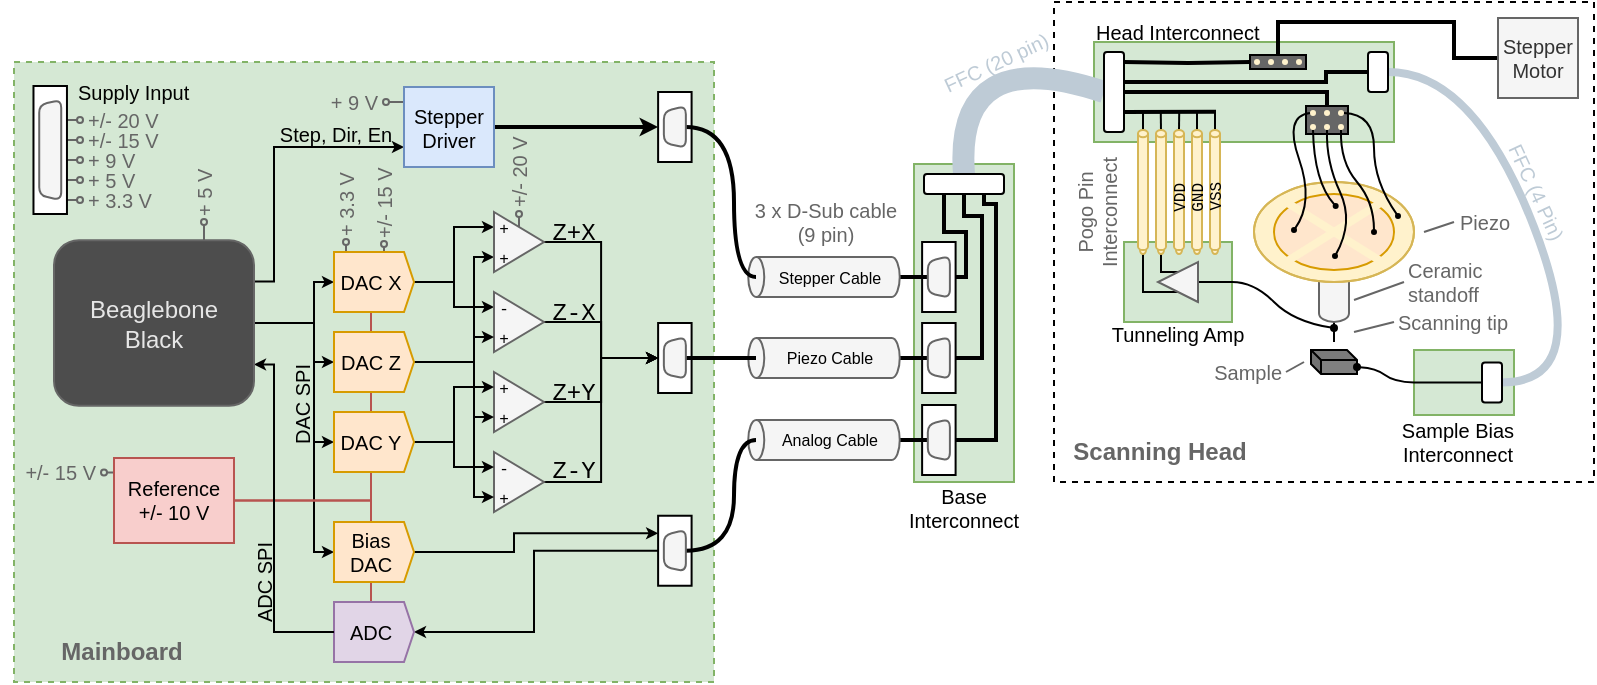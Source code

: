 <mxfile version="13.7.9" type="device"><diagram id="PWVRmw9z55yiGu2yDDxT" name="Page-1"><mxGraphModel dx="1240" dy="660" grid="1" gridSize="10" guides="1" tooltips="1" connect="1" arrows="1" fold="1" page="1" pageScale="1" pageWidth="1169" pageHeight="827" math="0" shadow="0"><root><mxCell id="0"/><mxCell id="1" parent="0"/><mxCell id="-ujul2zUoipCMN6Cd_q_-283" value="" style="rounded=0;whiteSpace=wrap;html=1;shadow=0;glass=0;sketch=0;strokeColor=#82b366;strokeWidth=1;fillColor=#d5e8d4;fontFamily=Helvetica;fontSize=10;align=center;dashed=1;" vertex="1" parent="1"><mxGeometry x="560" y="270" width="350" height="310" as="geometry"/></mxCell><mxCell id="-ujul2zUoipCMN6Cd_q_-185" value="" style="rounded=0;whiteSpace=wrap;html=1;shadow=0;glass=0;sketch=0;fontFamily=Helvetica;fontSize=10;align=left;dashed=1;" vertex="1" parent="1"><mxGeometry x="1080" y="240" width="270" height="240" as="geometry"/></mxCell><mxCell id="-ujul2zUoipCMN6Cd_q_-92" value="" style="rounded=0;whiteSpace=wrap;html=1;strokeColor=#82b366;fillColor=#d5e8d4;fontFamily=Helvetica;fontSize=12;" vertex="1" parent="1"><mxGeometry x="1115" y="360" width="54" height="40" as="geometry"/></mxCell><mxCell id="-ujul2zUoipCMN6Cd_q_-146" value="" style="ellipse;whiteSpace=wrap;html=1;rounded=1;shadow=0;glass=0;sketch=0;strokeColor=#d6b656;fillColor=#fff2cc;fontFamily=Helvetica;fontSize=10;align=left;" vertex="1" parent="1"><mxGeometry x="1159" y="362" width="3" height="4" as="geometry"/></mxCell><mxCell id="-ujul2zUoipCMN6Cd_q_-99" value="" style="endArrow=none;html=1;strokeWidth=1;fontFamily=Helvetica;fontSize=12;fontColor=#000000;endFill=0;endSize=3;exitX=0.5;exitY=1;exitDx=0;exitDy=0;exitPerimeter=0;" edge="1" parent="1" source="-ujul2zUoipCMN6Cd_q_-98"><mxGeometry width="50" height="50" relative="1" as="geometry"><mxPoint x="1240" y="410" as="sourcePoint"/><mxPoint x="1220" y="410" as="targetPoint"/></mxGeometry></mxCell><mxCell id="-ujul2zUoipCMN6Cd_q_-98" value="" style="shape=cylinder3;whiteSpace=wrap;html=1;boundedLbl=1;backgroundOutline=1;size=4.4;fontFamily=Helvetica;fontSize=12;fillColor=#f5f5f5;strokeColor=#666666;fontColor=#333333;" vertex="1" parent="1"><mxGeometry x="1212.5" y="350" width="15" height="50" as="geometry"/></mxCell><mxCell id="-ujul2zUoipCMN6Cd_q_-275" style="edgeStyle=orthogonalEdgeStyle;rounded=0;sketch=0;jumpStyle=none;orthogonalLoop=1;jettySize=auto;html=1;exitX=1;exitY=0.5;exitDx=0;exitDy=0;entryX=0;entryY=0.5;entryDx=0;entryDy=0;startArrow=none;startFill=0;startSize=3;endArrow=classic;endFill=1;endSize=3;strokeColor=#000000;strokeWidth=1;fontFamily=Courier New;fontSize=10;fontColor=#000000;" edge="1" parent="1" source="-ujul2zUoipCMN6Cd_q_-1" target="-ujul2zUoipCMN6Cd_q_-6"><mxGeometry relative="1" as="geometry"><Array as="points"><mxPoint x="710" y="401"/><mxPoint x="710" y="380"/></Array></mxGeometry></mxCell><mxCell id="-ujul2zUoipCMN6Cd_q_-276" style="edgeStyle=orthogonalEdgeStyle;rounded=0;sketch=0;jumpStyle=none;orthogonalLoop=1;jettySize=auto;html=1;exitX=1;exitY=0.5;exitDx=0;exitDy=0;entryX=0;entryY=0.5;entryDx=0;entryDy=0;startArrow=none;startFill=0;startSize=3;endArrow=classic;endFill=1;endSize=3;strokeColor=#000000;strokeWidth=1;fontFamily=Courier New;fontSize=10;fontColor=#000000;" edge="1" parent="1" source="-ujul2zUoipCMN6Cd_q_-1" target="-ujul2zUoipCMN6Cd_q_-241"><mxGeometry relative="1" as="geometry"><Array as="points"><mxPoint x="710" y="401"/><mxPoint x="710" y="420"/></Array></mxGeometry></mxCell><mxCell id="-ujul2zUoipCMN6Cd_q_-277" style="edgeStyle=orthogonalEdgeStyle;rounded=0;sketch=0;jumpStyle=none;orthogonalLoop=1;jettySize=auto;html=1;exitX=1;exitY=0.5;exitDx=0;exitDy=0;entryX=0;entryY=0.5;entryDx=0;entryDy=0;startArrow=none;startFill=0;startSize=3;endArrow=classic;endFill=1;endSize=3;strokeColor=#000000;strokeWidth=1;fontFamily=Courier New;fontSize=10;fontColor=#000000;" edge="1" parent="1" source="-ujul2zUoipCMN6Cd_q_-1" target="-ujul2zUoipCMN6Cd_q_-243"><mxGeometry relative="1" as="geometry"><Array as="points"><mxPoint x="710" y="401"/><mxPoint x="710" y="460"/></Array></mxGeometry></mxCell><mxCell id="-ujul2zUoipCMN6Cd_q_-278" style="edgeStyle=orthogonalEdgeStyle;rounded=0;sketch=0;jumpStyle=none;orthogonalLoop=1;jettySize=auto;html=1;exitX=1;exitY=0.5;exitDx=0;exitDy=0;entryX=0;entryY=0.5;entryDx=0;entryDy=0;startArrow=none;startFill=0;startSize=3;endArrow=classic;endFill=1;endSize=3;strokeColor=#000000;strokeWidth=1;fontFamily=Courier New;fontSize=10;fontColor=#000000;" edge="1" parent="1" source="-ujul2zUoipCMN6Cd_q_-1" target="-ujul2zUoipCMN6Cd_q_-268"><mxGeometry relative="1" as="geometry"><Array as="points"><mxPoint x="710" y="401"/><mxPoint x="710" y="515"/></Array></mxGeometry></mxCell><mxCell id="-ujul2zUoipCMN6Cd_q_-285" style="edgeStyle=orthogonalEdgeStyle;rounded=0;sketch=0;jumpStyle=none;orthogonalLoop=1;jettySize=auto;html=1;exitX=1;exitY=0.25;exitDx=0;exitDy=0;startArrow=none;startFill=0;startSize=3;endArrow=classic;endFill=1;endSize=3;strokeColor=#000000;strokeWidth=1;fontFamily=Helvetica;fontSize=10;fontColor=#000000;entryX=0;entryY=0.75;entryDx=0;entryDy=0;" edge="1" parent="1" source="-ujul2zUoipCMN6Cd_q_-1" target="-ujul2zUoipCMN6Cd_q_-42"><mxGeometry relative="1" as="geometry"><mxPoint x="730" y="250" as="targetPoint"/><Array as="points"><mxPoint x="690" y="348"/><mxPoint x="690" y="313"/><mxPoint x="730" y="313"/></Array></mxGeometry></mxCell><mxCell id="-ujul2zUoipCMN6Cd_q_-280" style="edgeStyle=orthogonalEdgeStyle;rounded=0;sketch=0;jumpStyle=none;orthogonalLoop=1;jettySize=auto;html=1;exitX=1;exitY=0.5;exitDx=0;exitDy=0;entryX=0.5;entryY=1;entryDx=0;entryDy=0;startArrow=none;startFill=0;startSize=3;endArrow=none;endFill=0;endSize=3;strokeColor=#b85450;strokeWidth=1;fontFamily=Courier New;fontSize=10;fontColor=#000000;fillColor=#f8cecc;" edge="1" parent="1" source="-ujul2zUoipCMN6Cd_q_-2" target="-ujul2zUoipCMN6Cd_q_-6"><mxGeometry relative="1" as="geometry"><Array as="points"><mxPoint x="739" y="489"/></Array></mxGeometry></mxCell><mxCell id="-ujul2zUoipCMN6Cd_q_-281" style="edgeStyle=orthogonalEdgeStyle;rounded=0;sketch=0;jumpStyle=none;orthogonalLoop=1;jettySize=auto;html=1;exitX=1;exitY=0.5;exitDx=0;exitDy=0;entryX=0.5;entryY=0;entryDx=0;entryDy=0;startArrow=none;startFill=0;startSize=3;endArrow=none;endFill=0;endSize=3;strokeColor=#b85450;strokeWidth=1;fontFamily=Courier New;fontSize=10;fontColor=#000000;fillColor=#f8cecc;" edge="1" parent="1" source="-ujul2zUoipCMN6Cd_q_-2" target="-ujul2zUoipCMN6Cd_q_-271"><mxGeometry relative="1" as="geometry"/></mxCell><mxCell id="-ujul2zUoipCMN6Cd_q_-250" style="edgeStyle=orthogonalEdgeStyle;rounded=0;sketch=0;jumpStyle=none;orthogonalLoop=1;jettySize=auto;html=1;exitX=0.5;exitY=1;exitDx=0;exitDy=0;entryX=0;entryY=0.25;entryDx=0;entryDy=0;startArrow=none;startFill=0;startSize=3;endArrow=classic;endFill=1;endSize=3;strokeColor=#000000;strokeWidth=1;fontFamily=Helvetica;fontSize=10;fontColor=#000000;" edge="1" parent="1" source="-ujul2zUoipCMN6Cd_q_-4" target="-ujul2zUoipCMN6Cd_q_-21"><mxGeometry relative="1" as="geometry"/></mxCell><mxCell id="-ujul2zUoipCMN6Cd_q_-251" style="edgeStyle=orthogonalEdgeStyle;rounded=0;sketch=0;jumpStyle=none;orthogonalLoop=1;jettySize=auto;html=1;exitX=0.5;exitY=1;exitDx=0;exitDy=0;entryX=0;entryY=0.25;entryDx=0;entryDy=0;startArrow=none;startFill=0;startSize=3;endArrow=classic;endFill=1;endSize=3;strokeColor=#000000;strokeWidth=1;fontFamily=Helvetica;fontSize=10;fontColor=#000000;" edge="1" parent="1" source="-ujul2zUoipCMN6Cd_q_-4" target="-ujul2zUoipCMN6Cd_q_-237"><mxGeometry relative="1" as="geometry"/></mxCell><mxCell id="-ujul2zUoipCMN6Cd_q_-260" style="edgeStyle=orthogonalEdgeStyle;rounded=0;sketch=0;jumpStyle=none;orthogonalLoop=1;jettySize=auto;html=1;exitX=1;exitY=0.5;exitDx=0;exitDy=0;entryX=0;entryY=0.5;entryDx=0;entryDy=0;startArrow=none;startFill=0;startSize=3;endArrow=classic;endFill=1;endSize=3;strokeColor=#000000;strokeWidth=1;fontFamily=Courier New;fontSize=8;fontColor=#000000;" edge="1" parent="1" source="-ujul2zUoipCMN6Cd_q_-21" target="-ujul2zUoipCMN6Cd_q_-225"><mxGeometry relative="1" as="geometry"/></mxCell><mxCell id="-ujul2zUoipCMN6Cd_q_-273" style="edgeStyle=orthogonalEdgeStyle;curved=1;sketch=0;jumpStyle=none;orthogonalLoop=1;jettySize=auto;html=1;exitX=1;exitY=0.5;exitDx=0;exitDy=0;entryX=0;entryY=0.5;entryDx=0;entryDy=0;startArrow=none;startFill=0;startSize=3;endArrow=classic;endFill=1;endSize=3;strokeColor=#000000;strokeWidth=2;fontFamily=Courier New;fontSize=10;fontColor=#000000;" edge="1" parent="1" source="-ujul2zUoipCMN6Cd_q_-42" target="-ujul2zUoipCMN6Cd_q_-227"><mxGeometry relative="1" as="geometry"/></mxCell><mxCell id="-ujul2zUoipCMN6Cd_q_-73" value="&lt;font face=&quot;Courier New&quot;&gt;Z+X&lt;/font&gt;" style="text;html=1;strokeColor=none;fillColor=none;align=center;verticalAlign=middle;whiteSpace=wrap;rounded=0;fontSize=12;fontColor=#000000;" vertex="1" parent="1"><mxGeometry x="825" y="345" width="30" height="20" as="geometry"/></mxCell><mxCell id="-ujul2zUoipCMN6Cd_q_-91" value="Piezo" style="text;html=1;strokeColor=none;fillColor=none;align=right;verticalAlign=middle;whiteSpace=wrap;rounded=0;fontFamily=Helvetica;fontSize=10;fontColor=#666666;" vertex="1" parent="1"><mxGeometry x="1280" y="340" width="30" height="20" as="geometry"/></mxCell><mxCell id="-ujul2zUoipCMN6Cd_q_-93" value="" style="ellipse;whiteSpace=wrap;html=1;fillColor=#fff2cc;fontFamily=Helvetica;fontSize=12;strokeColor=#d6b656;" vertex="1" parent="1"><mxGeometry x="1180" y="330" width="80" height="50" as="geometry"/></mxCell><mxCell id="-ujul2zUoipCMN6Cd_q_-94" value="" style="ellipse;whiteSpace=wrap;html=1;strokeColor=#d79b00;fillColor=#ffe6cc;fontFamily=Helvetica;fontSize=12;" vertex="1" parent="1"><mxGeometry x="1190" y="336" width="60" height="38" as="geometry"/></mxCell><mxCell id="-ujul2zUoipCMN6Cd_q_-95" value="" style="endArrow=none;html=1;strokeWidth=4;fontFamily=Helvetica;fontSize=12;fontColor=#000000;exitX=0;exitY=1;exitDx=0;exitDy=0;entryX=1;entryY=0;entryDx=0;entryDy=0;strokeColor=#FFF2CC;" edge="1" parent="1" source="-ujul2zUoipCMN6Cd_q_-93" target="-ujul2zUoipCMN6Cd_q_-93"><mxGeometry width="50" height="50" relative="1" as="geometry"><mxPoint x="1250" y="420" as="sourcePoint"/><mxPoint x="1300" y="370" as="targetPoint"/></mxGeometry></mxCell><mxCell id="-ujul2zUoipCMN6Cd_q_-96" value="" style="endArrow=none;html=1;strokeWidth=4;fontFamily=Helvetica;fontSize=12;fontColor=#000000;exitX=1;exitY=1;exitDx=0;exitDy=0;entryX=0;entryY=0;entryDx=0;entryDy=0;strokeColor=#FFF2CC;" edge="1" parent="1" source="-ujul2zUoipCMN6Cd_q_-93" target="-ujul2zUoipCMN6Cd_q_-93"><mxGeometry width="50" height="50" relative="1" as="geometry"><mxPoint x="1201.617" y="408.186" as="sourcePoint"/><mxPoint x="1258.284" y="351.716" as="targetPoint"/></mxGeometry></mxCell><mxCell id="-ujul2zUoipCMN6Cd_q_-97" value="" style="ellipse;whiteSpace=wrap;html=1;strokeColor=#d6b656;fontFamily=Helvetica;fontSize=12;fillColor=none;" vertex="1" parent="1"><mxGeometry x="1180" y="330" width="80" height="50" as="geometry"/></mxCell><mxCell id="-ujul2zUoipCMN6Cd_q_-100" value="Ceramic standoff" style="text;html=1;strokeColor=none;fillColor=none;align=left;verticalAlign=middle;whiteSpace=wrap;rounded=0;fontFamily=Helvetica;fontSize=10;fontColor=#666666;" vertex="1" parent="1"><mxGeometry x="1255" y="370" width="60" height="20" as="geometry"/></mxCell><mxCell id="-ujul2zUoipCMN6Cd_q_-101" value="Scanning tip" style="text;html=1;strokeColor=none;fillColor=none;align=left;verticalAlign=middle;whiteSpace=wrap;rounded=0;fontFamily=Helvetica;fontSize=10;fontColor=#666666;" vertex="1" parent="1"><mxGeometry x="1250" y="390" width="60" height="20" as="geometry"/></mxCell><mxCell id="-ujul2zUoipCMN6Cd_q_-102" value="" style="endArrow=none;html=1;strokeColor=#666666;strokeWidth=1;fontFamily=Helvetica;fontSize=10;fontColor=#808080;exitX=0;exitY=0.5;exitDx=0;exitDy=0;fillColor=#f5f5f5;" edge="1" parent="1" source="-ujul2zUoipCMN6Cd_q_-100"><mxGeometry width="50" height="50" relative="1" as="geometry"><mxPoint x="1260" y="414" as="sourcePoint"/><mxPoint x="1230" y="389" as="targetPoint"/></mxGeometry></mxCell><mxCell id="-ujul2zUoipCMN6Cd_q_-103" value="" style="endArrow=none;html=1;strokeColor=#666666;strokeWidth=1;fontFamily=Helvetica;fontSize=10;fontColor=#808080;exitX=0;exitY=0.5;exitDx=0;exitDy=0;fillColor=#f5f5f5;" edge="1" parent="1" source="-ujul2zUoipCMN6Cd_q_-101"><mxGeometry width="50" height="50" relative="1" as="geometry"><mxPoint x="1200" y="394" as="sourcePoint"/><mxPoint x="1230" y="405" as="targetPoint"/></mxGeometry></mxCell><mxCell id="-ujul2zUoipCMN6Cd_q_-113" value="" style="endArrow=none;html=1;strokeColor=#666666;strokeWidth=1;fontFamily=Helvetica;fontSize=10;fontColor=#808080;exitX=0;exitY=0.5;exitDx=0;exitDy=0;fillColor=#f5f5f5;" edge="1" parent="1" source="-ujul2zUoipCMN6Cd_q_-91"><mxGeometry width="50" height="50" relative="1" as="geometry"><mxPoint x="1280" y="369" as="sourcePoint"/><mxPoint x="1265" y="355" as="targetPoint"/></mxGeometry></mxCell><mxCell id="-ujul2zUoipCMN6Cd_q_-114" value="" style="rounded=0;whiteSpace=wrap;html=1;strokeColor=#82b366;fillColor=#d5e8d4;fontFamily=Helvetica;fontSize=10;align=left;shadow=0;" vertex="1" parent="1"><mxGeometry x="1100" y="260" width="150" height="50" as="geometry"/></mxCell><mxCell id="-ujul2zUoipCMN6Cd_q_-115" value="" style="curved=1;endArrow=none;html=1;strokeWidth=1;fontFamily=Helvetica;fontSize=10;fontColor=#666666;endFill=0;entryX=1;entryY=0.5;entryDx=0;entryDy=0;endSize=3;startSize=3;startArrow=oval;startFill=1;" edge="1" parent="1" target="-ujul2zUoipCMN6Cd_q_-92"><mxGeometry width="50" height="50" relative="1" as="geometry"><mxPoint x="1220" y="403" as="sourcePoint"/><mxPoint x="1150" y="370" as="targetPoint"/><Array as="points"><mxPoint x="1200" y="400"/><mxPoint x="1180" y="380"/></Array></mxGeometry></mxCell><mxCell id="-ujul2zUoipCMN6Cd_q_-117" value="Tunneling Amp" style="text;html=1;strokeColor=none;fillColor=none;align=center;verticalAlign=middle;whiteSpace=wrap;rounded=0;fontFamily=Helvetica;fontSize=10;" vertex="1" parent="1"><mxGeometry x="1107" y="401" width="70" height="10" as="geometry"/></mxCell><mxCell id="-ujul2zUoipCMN6Cd_q_-118" value="" style="endArrow=none;html=1;strokeWidth=1;fontFamily=Helvetica;fontSize=10;fontColor=#000000;exitX=0;exitY=0.5;exitDx=0;exitDy=0;entryX=1;entryY=0.5;entryDx=0;entryDy=0;" edge="1" parent="1" source="-ujul2zUoipCMN6Cd_q_-116" target="-ujul2zUoipCMN6Cd_q_-92"><mxGeometry width="50" height="50" relative="1" as="geometry"><mxPoint x="1109" y="430" as="sourcePoint"/><mxPoint x="1159" y="380" as="targetPoint"/></mxGeometry></mxCell><mxCell id="-ujul2zUoipCMN6Cd_q_-155" style="edgeStyle=orthogonalEdgeStyle;rounded=0;sketch=0;jumpStyle=none;orthogonalLoop=1;jettySize=auto;html=1;exitX=0.5;exitY=1;exitDx=0;exitDy=0;entryX=0.5;entryY=1;entryDx=0;entryDy=0;startArrow=none;startFill=0;startSize=2;endArrow=none;endFill=0;endSize=3;strokeWidth=1;fontFamily=Helvetica;fontSize=10;fontColor=#BECBD6;" edge="1" parent="1" source="-ujul2zUoipCMN6Cd_q_-116" target="-ujul2zUoipCMN6Cd_q_-151"><mxGeometry relative="1" as="geometry"/></mxCell><mxCell id="-ujul2zUoipCMN6Cd_q_-156" style="edgeStyle=orthogonalEdgeStyle;rounded=0;sketch=0;jumpStyle=none;orthogonalLoop=1;jettySize=auto;html=1;exitX=0.5;exitY=0;exitDx=0;exitDy=0;entryX=0.5;entryY=1;entryDx=0;entryDy=0;startArrow=none;startFill=0;startSize=2;endArrow=none;endFill=0;endSize=3;strokeColor=#000000;strokeWidth=1;fontFamily=Helvetica;fontSize=10;fontColor=#BECBD6;" edge="1" parent="1" source="-ujul2zUoipCMN6Cd_q_-116" target="-ujul2zUoipCMN6Cd_q_-153"><mxGeometry relative="1" as="geometry"/></mxCell><mxCell id="-ujul2zUoipCMN6Cd_q_-116" value="" style="triangle;whiteSpace=wrap;html=1;fillColor=#f5f5f5;strokeColor=#666666;fontColor=#333333;rotation=-180;" vertex="1" parent="1"><mxGeometry x="1132" y="370" width="20" height="20" as="geometry"/></mxCell><mxCell id="-ujul2zUoipCMN6Cd_q_-126" value="" style="rounded=0;whiteSpace=wrap;html=1;strokeColor=#82b366;fillColor=#d5e8d4;fontFamily=Helvetica;fontSize=10;align=left;" vertex="1" parent="1"><mxGeometry x="1010" y="321" width="50" height="159" as="geometry"/></mxCell><mxCell id="-ujul2zUoipCMN6Cd_q_-128" value="" style="rounded=0;whiteSpace=wrap;html=1;strokeColor=#82b366;fillColor=#d5e8d4;fontFamily=Helvetica;fontSize=10;align=left;" vertex="1" parent="1"><mxGeometry x="1260" y="414" width="50" height="32.5" as="geometry"/></mxCell><mxCell id="-ujul2zUoipCMN6Cd_q_-132" value="" style="shape=cube;whiteSpace=wrap;html=1;boundedLbl=1;backgroundOutline=1;darkOpacity=0.05;darkOpacity2=0.1;fontFamily=Helvetica;fontSize=10;align=left;size=5;fillColor=#808080;" vertex="1" parent="1"><mxGeometry x="1208.5" y="414" width="23" height="12" as="geometry"/></mxCell><mxCell id="-ujul2zUoipCMN6Cd_q_-133" value="Sample" style="text;html=1;strokeColor=none;fillColor=none;align=right;verticalAlign=middle;whiteSpace=wrap;rounded=0;fontFamily=Helvetica;fontSize=10;fontColor=#666666;" vertex="1" parent="1"><mxGeometry x="1136" y="415" width="60" height="20" as="geometry"/></mxCell><mxCell id="-ujul2zUoipCMN6Cd_q_-134" value="" style="endArrow=none;html=1;strokeColor=#666666;strokeWidth=1;fontFamily=Helvetica;fontSize=10;fontColor=#808080;fillColor=#f5f5f5;entryX=1;entryY=0.5;entryDx=0;entryDy=0;" edge="1" parent="1" target="-ujul2zUoipCMN6Cd_q_-133"><mxGeometry width="50" height="50" relative="1" as="geometry"><mxPoint x="1205" y="420" as="sourcePoint"/><mxPoint x="1240" y="415" as="targetPoint"/></mxGeometry></mxCell><mxCell id="-ujul2zUoipCMN6Cd_q_-135" value="" style="curved=1;endArrow=none;html=1;strokeWidth=1;fontFamily=Helvetica;fontSize=10;fontColor=#666666;endFill=0;entryX=0;entryY=0.5;entryDx=0;entryDy=0;endSize=3;startSize=3;startArrow=oval;startFill=1;exitX=0;exitY=0;exitDx=23;exitDy=8.5;exitPerimeter=0;" edge="1" parent="1" source="-ujul2zUoipCMN6Cd_q_-132" target="-ujul2zUoipCMN6Cd_q_-128"><mxGeometry width="50" height="50" relative="1" as="geometry"><mxPoint x="1230" y="402" as="sourcePoint"/><mxPoint x="1179" y="379" as="targetPoint"/><Array as="points"><mxPoint x="1241" y="423"/><mxPoint x="1250" y="430"/></Array></mxGeometry></mxCell><mxCell id="-ujul2zUoipCMN6Cd_q_-137" value="" style="endArrow=none;html=1;strokeWidth=1;fontFamily=Helvetica;fontSize=10;fontColor=#000000;exitX=0;exitY=0.5;exitDx=0;exitDy=0;entryX=0;entryY=0.5;entryDx=0;entryDy=0;" edge="1" parent="1" source="-ujul2zUoipCMN6Cd_q_-128" target="-ujul2zUoipCMN6Cd_q_-143"><mxGeometry width="50" height="50" relative="1" as="geometry"><mxPoint x="1267.5" y="434" as="sourcePoint"/><mxPoint x="1270" y="460" as="targetPoint"/></mxGeometry></mxCell><mxCell id="-ujul2zUoipCMN6Cd_q_-136" value="" style="curved=1;endArrow=none;html=1;strokeWidth=4;fontFamily=Helvetica;fontSize=10;fontColor=#000000;endFill=0;sketch=0;entryX=1;entryY=0.5;entryDx=0;entryDy=0;fillColor=#fff2cc;exitX=1;exitY=0.5;exitDx=0;exitDy=0;strokeColor=#BECBD6;" edge="1" parent="1" source="-ujul2zUoipCMN6Cd_q_-143" target="-ujul2zUoipCMN6Cd_q_-142"><mxGeometry width="50" height="50" relative="1" as="geometry"><mxPoint x="1320" y="430" as="sourcePoint"/><mxPoint x="1360" y="380" as="targetPoint"/><Array as="points"><mxPoint x="1350" y="430"/><mxPoint x="1290" y="275"/></Array></mxGeometry></mxCell><mxCell id="-ujul2zUoipCMN6Cd_q_-138" value="Sample Bias Interconnect" style="text;html=1;strokeColor=none;fillColor=none;align=center;verticalAlign=middle;whiteSpace=wrap;rounded=0;fontFamily=Helvetica;fontSize=10;" vertex="1" parent="1"><mxGeometry x="1247" y="455" width="70" height="10" as="geometry"/></mxCell><mxCell id="-ujul2zUoipCMN6Cd_q_-139" value="&lt;div&gt;FFC (4 Pin)&lt;br&gt;&lt;/div&gt;" style="text;html=1;strokeColor=none;fillColor=none;align=center;verticalAlign=middle;whiteSpace=wrap;rounded=0;fontFamily=Helvetica;fontSize=10;rotation=65;fontColor=#BECBD6;" vertex="1" parent="1"><mxGeometry x="1291" y="325" width="61" height="20" as="geometry"/></mxCell><mxCell id="-ujul2zUoipCMN6Cd_q_-141" value="Head Interconnect" style="text;html=1;strokeColor=none;fillColor=none;align=left;verticalAlign=middle;whiteSpace=wrap;rounded=0;fontFamily=Helvetica;fontSize=10;" vertex="1" parent="1"><mxGeometry x="1099" y="250" width="120" height="10" as="geometry"/></mxCell><mxCell id="-ujul2zUoipCMN6Cd_q_-142" value="" style="rounded=1;whiteSpace=wrap;html=1;fontFamily=Helvetica;fontSize=10;align=left;glass=0;shadow=0;" vertex="1" parent="1"><mxGeometry x="1237" y="265" width="10" height="20" as="geometry"/></mxCell><mxCell id="-ujul2zUoipCMN6Cd_q_-143" value="" style="rounded=1;whiteSpace=wrap;html=1;fontFamily=Helvetica;fontSize=10;align=left;sketch=0;" vertex="1" parent="1"><mxGeometry x="1294" y="420.25" width="10" height="20" as="geometry"/></mxCell><mxCell id="-ujul2zUoipCMN6Cd_q_-176" style="edgeStyle=orthogonalEdgeStyle;rounded=0;sketch=0;jumpStyle=none;orthogonalLoop=1;jettySize=auto;html=1;exitX=0.5;exitY=0;exitDx=0;exitDy=0;exitPerimeter=0;startArrow=none;startFill=0;startSize=2;endArrow=none;endFill=0;endSize=3;strokeColor=#000000;strokeWidth=1;fontFamily=Helvetica;fontSize=10;fontColor=#666666;" edge="1" parent="1" source="-ujul2zUoipCMN6Cd_q_-144"><mxGeometry relative="1" as="geometry"><mxPoint x="1161" y="295" as="targetPoint"/><Array as="points"><mxPoint x="1161" y="295"/></Array></mxGeometry></mxCell><mxCell id="-ujul2zUoipCMN6Cd_q_-144" value="" style="shape=cylinder3;whiteSpace=wrap;html=1;boundedLbl=1;backgroundOutline=1;size=1.8;rounded=1;shadow=0;glass=0;sketch=0;strokeColor=#d6b656;fillColor=#fff2cc;fontFamily=Helvetica;fontSize=10;align=left;" vertex="1" parent="1"><mxGeometry x="1158" y="304" width="5" height="60" as="geometry"/></mxCell><mxCell id="-ujul2zUoipCMN6Cd_q_-147" value="" style="ellipse;whiteSpace=wrap;html=1;rounded=1;shadow=0;glass=0;sketch=0;strokeColor=#d6b656;fillColor=#fff2cc;fontFamily=Helvetica;fontSize=10;align=left;" vertex="1" parent="1"><mxGeometry x="1150" y="362" width="3" height="4" as="geometry"/></mxCell><mxCell id="-ujul2zUoipCMN6Cd_q_-177" style="edgeStyle=orthogonalEdgeStyle;rounded=0;sketch=0;jumpStyle=none;orthogonalLoop=1;jettySize=auto;html=1;exitX=0.5;exitY=0;exitDx=0;exitDy=0;exitPerimeter=0;startArrow=none;startFill=0;startSize=2;endArrow=none;endFill=0;endSize=3;strokeColor=#000000;strokeWidth=1;fontFamily=Helvetica;fontSize=10;fontColor=#666666;" edge="1" parent="1" source="-ujul2zUoipCMN6Cd_q_-148"><mxGeometry relative="1" as="geometry"><mxPoint x="1151.5" y="295.056" as="targetPoint"/></mxGeometry></mxCell><mxCell id="-ujul2zUoipCMN6Cd_q_-148" value="" style="shape=cylinder3;whiteSpace=wrap;html=1;boundedLbl=1;backgroundOutline=1;size=1.8;rounded=1;shadow=0;glass=0;sketch=0;strokeColor=#d6b656;fillColor=#fff2cc;fontFamily=Helvetica;fontSize=10;align=left;" vertex="1" parent="1"><mxGeometry x="1149" y="304" width="5" height="60" as="geometry"/></mxCell><mxCell id="-ujul2zUoipCMN6Cd_q_-149" value="" style="ellipse;whiteSpace=wrap;html=1;rounded=1;shadow=0;glass=0;sketch=0;strokeColor=#d6b656;fillColor=#fff2cc;fontFamily=Helvetica;fontSize=10;align=left;" vertex="1" parent="1"><mxGeometry x="1141" y="362" width="3" height="4" as="geometry"/></mxCell><mxCell id="-ujul2zUoipCMN6Cd_q_-178" style="edgeStyle=orthogonalEdgeStyle;rounded=0;sketch=0;jumpStyle=none;orthogonalLoop=1;jettySize=auto;html=1;exitX=0.5;exitY=0;exitDx=0;exitDy=0;exitPerimeter=0;startArrow=none;startFill=0;startSize=2;endArrow=none;endFill=0;endSize=3;strokeColor=#000000;strokeWidth=1;fontFamily=Helvetica;fontSize=10;fontColor=#666666;" edge="1" parent="1" source="-ujul2zUoipCMN6Cd_q_-150"><mxGeometry relative="1" as="geometry"><mxPoint x="1142.611" y="294.778" as="targetPoint"/></mxGeometry></mxCell><mxCell id="-ujul2zUoipCMN6Cd_q_-150" value="" style="shape=cylinder3;whiteSpace=wrap;html=1;boundedLbl=1;backgroundOutline=1;size=1.8;rounded=1;shadow=0;glass=0;sketch=0;strokeColor=#d6b656;fillColor=#fff2cc;fontFamily=Helvetica;fontSize=10;align=left;" vertex="1" parent="1"><mxGeometry x="1140" y="304" width="5" height="60" as="geometry"/></mxCell><mxCell id="-ujul2zUoipCMN6Cd_q_-151" value="" style="ellipse;whiteSpace=wrap;html=1;rounded=1;shadow=0;glass=0;sketch=0;strokeColor=#d6b656;fillColor=#fff2cc;fontFamily=Helvetica;fontSize=10;align=left;" vertex="1" parent="1"><mxGeometry x="1132" y="362" width="3" height="4" as="geometry"/></mxCell><mxCell id="-ujul2zUoipCMN6Cd_q_-179" style="edgeStyle=orthogonalEdgeStyle;rounded=0;sketch=0;jumpStyle=none;orthogonalLoop=1;jettySize=auto;html=1;exitX=0.5;exitY=0;exitDx=0;exitDy=0;exitPerimeter=0;startArrow=none;startFill=0;startSize=2;endArrow=none;endFill=0;endSize=3;strokeColor=#000000;strokeWidth=1;fontFamily=Helvetica;fontSize=10;fontColor=#666666;" edge="1" parent="1" source="-ujul2zUoipCMN6Cd_q_-152"><mxGeometry relative="1" as="geometry"><mxPoint x="1133.387" y="295" as="targetPoint"/></mxGeometry></mxCell><mxCell id="-ujul2zUoipCMN6Cd_q_-152" value="" style="shape=cylinder3;whiteSpace=wrap;html=1;boundedLbl=1;backgroundOutline=1;size=1.8;rounded=1;shadow=0;glass=0;sketch=0;strokeColor=#d6b656;fillColor=#fff2cc;fontFamily=Helvetica;fontSize=10;align=left;" vertex="1" parent="1"><mxGeometry x="1131" y="304" width="5" height="60" as="geometry"/></mxCell><mxCell id="-ujul2zUoipCMN6Cd_q_-153" value="" style="ellipse;whiteSpace=wrap;html=1;rounded=1;shadow=0;glass=0;sketch=0;strokeColor=#d6b656;fillColor=#fff2cc;fontFamily=Helvetica;fontSize=10;align=left;" vertex="1" parent="1"><mxGeometry x="1123" y="362" width="3" height="4" as="geometry"/></mxCell><mxCell id="-ujul2zUoipCMN6Cd_q_-180" style="edgeStyle=orthogonalEdgeStyle;rounded=0;sketch=0;jumpStyle=none;orthogonalLoop=1;jettySize=auto;html=1;exitX=0.5;exitY=0;exitDx=0;exitDy=0;exitPerimeter=0;startArrow=none;startFill=0;startSize=2;endArrow=none;endFill=0;endSize=3;strokeColor=#000000;strokeWidth=1;fontFamily=Helvetica;fontSize=10;fontColor=#666666;" edge="1" parent="1" source="-ujul2zUoipCMN6Cd_q_-154"><mxGeometry relative="1" as="geometry"><mxPoint x="1124.516" y="295.161" as="targetPoint"/></mxGeometry></mxCell><mxCell id="-ujul2zUoipCMN6Cd_q_-154" value="" style="shape=cylinder3;whiteSpace=wrap;html=1;boundedLbl=1;backgroundOutline=1;size=1.8;rounded=1;shadow=0;glass=0;sketch=0;strokeColor=#d6b656;fillColor=#fff2cc;fontFamily=Helvetica;fontSize=10;align=left;" vertex="1" parent="1"><mxGeometry x="1122" y="304" width="5" height="60" as="geometry"/></mxCell><mxCell id="-ujul2zUoipCMN6Cd_q_-157" value="VDD" style="text;html=1;strokeColor=none;align=center;verticalAlign=middle;whiteSpace=wrap;rounded=0;shadow=0;glass=0;sketch=0;fontFamily=Courier New;fontSize=8;rotation=-90;opacity=50;" vertex="1" parent="1"><mxGeometry x="1133.32" y="331.7" width="18.38" height="11" as="geometry"/></mxCell><mxCell id="-ujul2zUoipCMN6Cd_q_-160" value="GND" style="text;html=1;strokeColor=none;align=center;verticalAlign=middle;whiteSpace=wrap;rounded=0;shadow=0;glass=0;sketch=0;fontFamily=Courier New;fontSize=8;rotation=-90;opacity=50;" vertex="1" parent="1"><mxGeometry x="1142.31" y="331.7" width="18.38" height="11" as="geometry"/></mxCell><mxCell id="-ujul2zUoipCMN6Cd_q_-161" value="VSS" style="text;html=1;strokeColor=none;align=center;verticalAlign=middle;whiteSpace=wrap;rounded=0;shadow=0;glass=0;sketch=0;fontFamily=Courier New;fontSize=8;rotation=-90;opacity=50;" vertex="1" parent="1"><mxGeometry x="1151.7" y="331.7" width="18.38" height="11" as="geometry"/></mxCell><mxCell id="-ujul2zUoipCMN6Cd_q_-162" value="Pogo Pin Interconnect" style="text;html=1;strokeColor=none;fillColor=none;align=center;verticalAlign=middle;whiteSpace=wrap;rounded=0;shadow=0;glass=0;sketch=0;fontFamily=Helvetica;fontSize=10;opacity=50;fontColor=#666666;rotation=-90;" vertex="1" parent="1"><mxGeometry x="1070" y="335" width="63" height="20" as="geometry"/></mxCell><mxCell id="-ujul2zUoipCMN6Cd_q_-175" style="edgeStyle=orthogonalEdgeStyle;rounded=0;sketch=0;jumpStyle=none;orthogonalLoop=1;jettySize=auto;html=1;exitX=0.5;exitY=0;exitDx=0;exitDy=0;entryX=1;entryY=0.5;entryDx=0;entryDy=0;startArrow=none;startFill=0;startSize=2;endArrow=none;endFill=0;endSize=3;strokeColor=#000000;strokeWidth=2;fontFamily=Helvetica;fontSize=10;fontColor=#666666;" edge="1" parent="1" source="-ujul2zUoipCMN6Cd_q_-167" target="-ujul2zUoipCMN6Cd_q_-164"><mxGeometry relative="1" as="geometry"><Array as="points"><mxPoint x="1216" y="285"/></Array></mxGeometry></mxCell><mxCell id="-ujul2zUoipCMN6Cd_q_-167" value="" style="rounded=0;whiteSpace=wrap;html=1;shadow=0;glass=0;sketch=0;fontFamily=Helvetica;fontSize=10;align=left;fillColor=#666666;" vertex="1" parent="1"><mxGeometry x="1206" y="292" width="21" height="14" as="geometry"/></mxCell><mxCell id="-ujul2zUoipCMN6Cd_q_-166" value="" style="ellipse;whiteSpace=wrap;html=1;aspect=fixed;rounded=1;shadow=0;glass=0;sketch=0;fillColor=#fff2cc;fontFamily=Helvetica;fontSize=10;align=left;strokeColor=none;" vertex="1" parent="1"><mxGeometry x="1215" y="294" width="3" height="3" as="geometry"/></mxCell><mxCell id="-ujul2zUoipCMN6Cd_q_-168" value="" style="ellipse;whiteSpace=wrap;html=1;aspect=fixed;rounded=1;shadow=0;glass=0;sketch=0;fillColor=#fff2cc;fontFamily=Helvetica;fontSize=10;align=left;strokeColor=none;" vertex="1" parent="1"><mxGeometry x="1222" y="294" width="3" height="3" as="geometry"/></mxCell><mxCell id="-ujul2zUoipCMN6Cd_q_-169" value="" style="ellipse;whiteSpace=wrap;html=1;aspect=fixed;rounded=1;shadow=0;glass=0;sketch=0;fillColor=#fff2cc;fontFamily=Helvetica;fontSize=10;align=left;strokeColor=none;" vertex="1" parent="1"><mxGeometry x="1208" y="294" width="3" height="3" as="geometry"/></mxCell><mxCell id="-ujul2zUoipCMN6Cd_q_-170" value="" style="ellipse;whiteSpace=wrap;html=1;aspect=fixed;rounded=1;shadow=0;glass=0;sketch=0;fillColor=#fff2cc;fontFamily=Helvetica;fontSize=10;align=left;strokeColor=none;" vertex="1" parent="1"><mxGeometry x="1208" y="301" width="3" height="3" as="geometry"/></mxCell><mxCell id="-ujul2zUoipCMN6Cd_q_-171" value="" style="ellipse;whiteSpace=wrap;html=1;aspect=fixed;rounded=1;shadow=0;glass=0;sketch=0;fillColor=#fff2cc;fontFamily=Helvetica;fontSize=10;align=left;strokeColor=none;" vertex="1" parent="1"><mxGeometry x="1215" y="301" width="3" height="3" as="geometry"/></mxCell><mxCell id="-ujul2zUoipCMN6Cd_q_-172" value="" style="ellipse;whiteSpace=wrap;html=1;aspect=fixed;rounded=1;shadow=0;glass=0;sketch=0;fillColor=#fff2cc;fontFamily=Helvetica;fontSize=10;align=left;strokeColor=none;" vertex="1" parent="1"><mxGeometry x="1222" y="301" width="3" height="3" as="geometry"/></mxCell><mxCell id="-ujul2zUoipCMN6Cd_q_-111" value="" style="curved=1;endArrow=none;html=1;strokeWidth=1;fontFamily=Helvetica;fontSize=10;fontColor=#666666;endFill=0;startArrow=oval;startFill=1;startSize=2;entryX=0;entryY=0.5;entryDx=0;entryDy=0;" edge="1" parent="1" target="-ujul2zUoipCMN6Cd_q_-169"><mxGeometry width="50" height="50" relative="1" as="geometry"><mxPoint x="1200" y="354" as="sourcePoint"/><mxPoint x="1204.5" y="300.25" as="targetPoint"/><Array as="points"><mxPoint x="1210" y="340"/><mxPoint x="1195" y="297"/></Array></mxGeometry></mxCell><mxCell id="-ujul2zUoipCMN6Cd_q_-110" value="" style="curved=1;endArrow=none;html=1;strokeWidth=1;fontFamily=Helvetica;fontSize=10;fontColor=#666666;endFill=0;startArrow=oval;startFill=1;startSize=2;entryX=0.5;entryY=1;entryDx=0;entryDy=0;" edge="1" parent="1" target="-ujul2zUoipCMN6Cd_q_-170"><mxGeometry width="50" height="50" relative="1" as="geometry"><mxPoint x="1220.84" y="342" as="sourcePoint"/><mxPoint x="1210.25" y="304" as="targetPoint"/><Array as="points"><mxPoint x="1210" y="330"/></Array></mxGeometry></mxCell><mxCell id="-ujul2zUoipCMN6Cd_q_-109" value="" style="curved=1;endArrow=none;html=1;strokeWidth=1;fontFamily=Helvetica;fontSize=10;fontColor=#666666;endFill=0;startArrow=oval;startFill=1;startSize=2;entryX=0.5;entryY=1;entryDx=0;entryDy=0;" edge="1" parent="1" target="-ujul2zUoipCMN6Cd_q_-172"><mxGeometry width="50" height="50" relative="1" as="geometry"><mxPoint x="1240" y="355" as="sourcePoint"/><mxPoint x="1227.5" y="296.5" as="targetPoint"/><Array as="points"><mxPoint x="1240" y="340"/><mxPoint x="1223" y="320"/></Array></mxGeometry></mxCell><mxCell id="-ujul2zUoipCMN6Cd_q_-112" value="" style="curved=1;endArrow=none;html=1;strokeWidth=1;fontFamily=Helvetica;fontSize=10;fontColor=#666666;endFill=0;startSize=2;startArrow=oval;startFill=1;entryX=0.5;entryY=1;entryDx=0;entryDy=0;" edge="1" parent="1" target="-ujul2zUoipCMN6Cd_q_-171"><mxGeometry width="50" height="50" relative="1" as="geometry"><mxPoint x="1220.5" y="367" as="sourcePoint"/><mxPoint x="1221.75" y="304" as="targetPoint"/><Array as="points"><mxPoint x="1230" y="350"/><mxPoint x="1216" y="320"/></Array></mxGeometry></mxCell><mxCell id="-ujul2zUoipCMN6Cd_q_-174" value="" style="curved=1;endArrow=none;html=1;strokeWidth=1;fontFamily=Helvetica;fontSize=10;fontColor=#666666;endFill=0;startArrow=oval;startFill=1;startSize=2;entryX=1;entryY=0.5;entryDx=0;entryDy=0;exitX=0.9;exitY=0.34;exitDx=0;exitDy=0;exitPerimeter=0;" edge="1" parent="1" source="-ujul2zUoipCMN6Cd_q_-97" target="-ujul2zUoipCMN6Cd_q_-168"><mxGeometry width="50" height="50" relative="1" as="geometry"><mxPoint x="1250" y="365" as="sourcePoint"/><mxPoint x="1232.5" y="314" as="targetPoint"/><Array as="points"><mxPoint x="1240" y="330"/><mxPoint x="1240" y="296"/></Array></mxGeometry></mxCell><mxCell id="-ujul2zUoipCMN6Cd_q_-181" value="" style="endArrow=none;html=1;strokeColor=#000000;strokeWidth=2;fontFamily=Helvetica;fontSize=10;fontColor=#666666;exitX=1;exitY=0.75;exitDx=0;exitDy=0;" edge="1" parent="1" source="-ujul2zUoipCMN6Cd_q_-164"><mxGeometry width="50" height="50" relative="1" as="geometry"><mxPoint x="1106" y="294.91" as="sourcePoint"/><mxPoint x="1161" y="294.91" as="targetPoint"/></mxGeometry></mxCell><mxCell id="-ujul2zUoipCMN6Cd_q_-183" value="" style="curved=1;endArrow=none;html=1;strokeWidth=11;fontFamily=Helvetica;fontSize=10;fontColor=#000000;endFill=0;sketch=0;entryX=0;entryY=0.5;entryDx=0;entryDy=0;fillColor=#fff2cc;exitX=0;exitY=0.5;exitDx=0;exitDy=0;strokeColor=#BECBD6;" edge="1" parent="1" source="-ujul2zUoipCMN6Cd_q_-182" target="-ujul2zUoipCMN6Cd_q_-164"><mxGeometry width="50" height="50" relative="1" as="geometry"><mxPoint x="1069" y="440.25" as="sourcePoint"/><mxPoint x="1012" y="285" as="targetPoint"/><Array as="points"><mxPoint x="1030" y="260"/></Array></mxGeometry></mxCell><mxCell id="-ujul2zUoipCMN6Cd_q_-200" style="edgeStyle=orthogonalEdgeStyle;rounded=0;sketch=0;jumpStyle=none;orthogonalLoop=1;jettySize=auto;html=1;exitX=0.984;exitY=0.375;exitDx=0;exitDy=0;startArrow=none;startFill=0;startSize=2;endArrow=none;endFill=0;endSize=3;strokeColor=#000000;strokeWidth=2;fontFamily=Helvetica;fontSize=10;fontColor=#666666;exitPerimeter=0;" edge="1" parent="1" source="-ujul2zUoipCMN6Cd_q_-164" target="-ujul2zUoipCMN6Cd_q_-142"><mxGeometry relative="1" as="geometry"><Array as="points"><mxPoint x="1216" y="280"/><mxPoint x="1216" y="275"/></Array></mxGeometry></mxCell><mxCell id="-ujul2zUoipCMN6Cd_q_-202" style="edgeStyle=orthogonalEdgeStyle;rounded=0;sketch=0;jumpStyle=none;orthogonalLoop=1;jettySize=auto;html=1;entryX=0;entryY=0.5;entryDx=0;entryDy=0;startArrow=none;startFill=0;startSize=2;endArrow=none;endFill=0;endSize=3;strokeColor=#000000;strokeWidth=2;fontFamily=Helvetica;fontSize=10;fontColor=#666666;" edge="1" parent="1" target="-ujul2zUoipCMN6Cd_q_-201"><mxGeometry relative="1" as="geometry"><mxPoint x="1115" y="270" as="sourcePoint"/><Array as="points"/></mxGeometry></mxCell><mxCell id="-ujul2zUoipCMN6Cd_q_-164" value="" style="rounded=1;whiteSpace=wrap;html=1;fontFamily=Helvetica;fontSize=10;align=left;glass=0;shadow=0;" vertex="1" parent="1"><mxGeometry x="1105" y="265" width="10" height="40" as="geometry"/></mxCell><mxCell id="-ujul2zUoipCMN6Cd_q_-198" style="edgeStyle=orthogonalEdgeStyle;rounded=0;sketch=0;jumpStyle=none;orthogonalLoop=1;jettySize=auto;html=1;exitX=1;exitY=0.25;exitDx=0;exitDy=0;entryX=1;entryY=0.5;entryDx=0;entryDy=0;startArrow=none;startFill=0;startSize=2;endArrow=none;endFill=0;endSize=3;strokeColor=#000000;strokeWidth=2;fontFamily=Helvetica;fontSize=10;fontColor=#666666;" edge="1" parent="1" source="-ujul2zUoipCMN6Cd_q_-182" target="-ujul2zUoipCMN6Cd_q_-192"><mxGeometry relative="1" as="geometry"><Array as="points"><mxPoint x="1045" y="341"/><mxPoint x="1051" y="341"/><mxPoint x="1051" y="459"/></Array></mxGeometry></mxCell><mxCell id="-ujul2zUoipCMN6Cd_q_-182" value="" style="rounded=1;whiteSpace=wrap;html=1;fontFamily=Helvetica;fontSize=10;align=left;glass=0;shadow=0;rotation=90;" vertex="1" parent="1"><mxGeometry x="1030" y="311" width="10" height="40" as="geometry"/></mxCell><mxCell id="-ujul2zUoipCMN6Cd_q_-184" value="FFC (20 pin)" style="text;html=1;strokeColor=none;fillColor=none;align=center;verticalAlign=middle;whiteSpace=wrap;rounded=0;fontFamily=Helvetica;fontSize=10;rotation=-25;fontColor=#BECBD6;" vertex="1" parent="1"><mxGeometry x="1020" y="260" width="62.03" height="20" as="geometry"/></mxCell><mxCell id="-ujul2zUoipCMN6Cd_q_-189" value="" style="rounded=0;whiteSpace=wrap;html=1;shadow=0;glass=0;sketch=0;fontFamily=Helvetica;fontSize=10;align=left;arcSize=7;" vertex="1" parent="1"><mxGeometry x="1014.06" y="400.5" width="16.74" height="35" as="geometry"/></mxCell><mxCell id="-ujul2zUoipCMN6Cd_q_-218" style="edgeStyle=orthogonalEdgeStyle;rounded=0;sketch=0;jumpStyle=none;orthogonalLoop=1;jettySize=auto;html=1;exitX=0.5;exitY=0;exitDx=0;exitDy=0;startArrow=none;startFill=0;startSize=2;endArrow=none;endFill=0;endSize=3;strokeColor=#000000;strokeWidth=2;fontFamily=Helvetica;fontSize=8;fontColor=#666666;" edge="1" parent="1" source="-ujul2zUoipCMN6Cd_q_-188"><mxGeometry relative="1" as="geometry"><mxPoint x="990" y="418.111" as="targetPoint"/></mxGeometry></mxCell><mxCell id="-ujul2zUoipCMN6Cd_q_-188" value="" style="shape=trapezoid;perimeter=trapezoidPerimeter;whiteSpace=wrap;html=1;fixedSize=1;rounded=1;shadow=0;glass=0;sketch=0;fontFamily=Helvetica;fontSize=10;align=left;arcSize=8;size=2.537;rotation=-90;strokeWidth=1;fillColor=#f5f5f5;strokeColor=#666666;fontColor=#333333;" vertex="1" parent="1"><mxGeometry x="1012" y="412.48" width="20.86" height="11.04" as="geometry"/></mxCell><mxCell id="-ujul2zUoipCMN6Cd_q_-196" style="edgeStyle=orthogonalEdgeStyle;rounded=0;sketch=0;jumpStyle=none;orthogonalLoop=1;jettySize=auto;html=1;exitX=1;exitY=0.5;exitDx=0;exitDy=0;entryX=1;entryY=0.75;entryDx=0;entryDy=0;startArrow=none;startFill=0;startSize=2;endArrow=none;endFill=0;endSize=3;strokeColor=#000000;strokeWidth=2;fontFamily=Helvetica;fontSize=10;fontColor=#666666;" edge="1" parent="1" source="-ujul2zUoipCMN6Cd_q_-190" target="-ujul2zUoipCMN6Cd_q_-182"><mxGeometry relative="1" as="geometry"><Array as="points"><mxPoint x="1036" y="377"/><mxPoint x="1036" y="355"/><mxPoint x="1025" y="355"/></Array></mxGeometry></mxCell><mxCell id="-ujul2zUoipCMN6Cd_q_-190" value="" style="rounded=0;whiteSpace=wrap;html=1;shadow=0;glass=0;sketch=0;fontFamily=Helvetica;fontSize=10;align=left;arcSize=7;" vertex="1" parent="1"><mxGeometry x="1014.06" y="360" width="16.74" height="35" as="geometry"/></mxCell><mxCell id="-ujul2zUoipCMN6Cd_q_-216" style="edgeStyle=orthogonalEdgeStyle;rounded=0;sketch=0;jumpStyle=none;orthogonalLoop=1;jettySize=auto;html=1;exitX=0.5;exitY=0;exitDx=0;exitDy=0;startArrow=none;startFill=0;startSize=2;endArrow=none;endFill=0;endSize=3;strokeColor=#000000;strokeWidth=2;fontFamily=Helvetica;fontSize=8;fontColor=#666666;" edge="1" parent="1" source="-ujul2zUoipCMN6Cd_q_-191"><mxGeometry relative="1" as="geometry"><mxPoint x="1000" y="377" as="targetPoint"/></mxGeometry></mxCell><mxCell id="-ujul2zUoipCMN6Cd_q_-191" value="" style="shape=trapezoid;perimeter=trapezoidPerimeter;whiteSpace=wrap;html=1;fixedSize=1;rounded=1;shadow=0;glass=0;sketch=0;fontFamily=Helvetica;fontSize=10;align=left;arcSize=8;size=2.537;rotation=-90;strokeWidth=1;fillColor=#f5f5f5;strokeColor=#666666;fontColor=#333333;" vertex="1" parent="1"><mxGeometry x="1012" y="371.98" width="20.86" height="11.04" as="geometry"/></mxCell><mxCell id="-ujul2zUoipCMN6Cd_q_-192" value="" style="rounded=0;whiteSpace=wrap;html=1;shadow=0;glass=0;sketch=0;fontFamily=Helvetica;fontSize=10;align=left;arcSize=7;" vertex="1" parent="1"><mxGeometry x="1014.06" y="441.5" width="16.74" height="35" as="geometry"/></mxCell><mxCell id="-ujul2zUoipCMN6Cd_q_-219" style="edgeStyle=orthogonalEdgeStyle;rounded=0;sketch=0;jumpStyle=none;orthogonalLoop=1;jettySize=auto;html=1;exitX=0.5;exitY=0;exitDx=0;exitDy=0;startArrow=none;startFill=0;startSize=2;endArrow=none;endFill=0;endSize=3;strokeColor=#000000;strokeWidth=2;fontFamily=Helvetica;fontSize=8;fontColor=#666666;" edge="1" parent="1" source="-ujul2zUoipCMN6Cd_q_-193"><mxGeometry relative="1" as="geometry"><mxPoint x="990" y="458.944" as="targetPoint"/></mxGeometry></mxCell><mxCell id="-ujul2zUoipCMN6Cd_q_-193" value="" style="shape=trapezoid;perimeter=trapezoidPerimeter;whiteSpace=wrap;html=1;fixedSize=1;rounded=1;shadow=0;glass=0;sketch=0;fontFamily=Helvetica;fontSize=10;align=left;arcSize=8;size=2.537;rotation=-90;strokeWidth=1;fillColor=#f5f5f5;strokeColor=#666666;fontColor=#333333;" vertex="1" parent="1"><mxGeometry x="1012" y="453.48" width="20.86" height="11.04" as="geometry"/></mxCell><mxCell id="-ujul2zUoipCMN6Cd_q_-197" style="edgeStyle=orthogonalEdgeStyle;rounded=0;sketch=0;jumpStyle=none;orthogonalLoop=1;jettySize=auto;html=1;exitX=1;exitY=0.5;exitDx=0;exitDy=0;entryX=1;entryY=0.5;entryDx=0;entryDy=0;startArrow=none;startFill=0;startSize=2;endArrow=none;endFill=0;endSize=3;strokeColor=#000000;strokeWidth=2;fontFamily=Helvetica;fontSize=10;fontColor=#666666;" edge="1" parent="1" source="-ujul2zUoipCMN6Cd_q_-189" target="-ujul2zUoipCMN6Cd_q_-182"><mxGeometry relative="1" as="geometry"><mxPoint x="1040.8" y="387.5" as="sourcePoint"/><mxPoint x="1049.32" y="346.33" as="targetPoint"/><Array as="points"><mxPoint x="1044" y="418"/><mxPoint x="1044" y="347"/><mxPoint x="1035" y="347"/></Array></mxGeometry></mxCell><mxCell id="-ujul2zUoipCMN6Cd_q_-199" value="Base Interconnect" style="text;html=1;strokeColor=none;fillColor=none;align=center;verticalAlign=middle;whiteSpace=wrap;rounded=0;fontFamily=Helvetica;fontSize=10;" vertex="1" parent="1"><mxGeometry x="1000" y="480" width="70" height="25" as="geometry"/></mxCell><mxCell id="-ujul2zUoipCMN6Cd_q_-205" style="edgeStyle=orthogonalEdgeStyle;rounded=0;sketch=0;jumpStyle=none;orthogonalLoop=1;jettySize=auto;html=1;exitX=0.5;exitY=0;exitDx=0;exitDy=0;entryX=0;entryY=0.5;entryDx=0;entryDy=0;startArrow=none;startFill=0;startSize=2;endArrow=none;endFill=0;endSize=3;strokeColor=#000000;strokeWidth=2;fontFamily=Helvetica;fontSize=10;fontColor=#666666;" edge="1" parent="1" source="-ujul2zUoipCMN6Cd_q_-201" target="-ujul2zUoipCMN6Cd_q_-204"><mxGeometry relative="1" as="geometry"><Array as="points"><mxPoint x="1192" y="250"/><mxPoint x="1280" y="250"/><mxPoint x="1280" y="268"/></Array></mxGeometry></mxCell><mxCell id="-ujul2zUoipCMN6Cd_q_-201" value="" style="rounded=0;whiteSpace=wrap;html=1;shadow=0;glass=0;sketch=0;fontFamily=Helvetica;fontSize=10;align=left;fillColor=#666666;" vertex="1" parent="1"><mxGeometry x="1178" y="266.5" width="28" height="7" as="geometry"/></mxCell><mxCell id="-ujul2zUoipCMN6Cd_q_-204" value="&lt;div&gt;Stepper Motor&lt;/div&gt;" style="rounded=0;whiteSpace=wrap;html=1;shadow=0;glass=0;sketch=0;strokeColor=#666666;strokeWidth=1;fillColor=#f5f5f5;fontFamily=Helvetica;fontSize=10;fontColor=#333333;align=center;" vertex="1" parent="1"><mxGeometry x="1302" y="248" width="40" height="40" as="geometry"/></mxCell><mxCell id="-ujul2zUoipCMN6Cd_q_-206" value="Scanning Head" style="text;html=1;strokeColor=none;fillColor=none;align=center;verticalAlign=middle;whiteSpace=wrap;rounded=0;shadow=0;glass=0;sketch=0;fontFamily=Helvetica;fontSize=12;fontColor=#666666;fontStyle=1" vertex="1" parent="1"><mxGeometry x="1083" y="455" width="100" height="20" as="geometry"/></mxCell><mxCell id="-ujul2zUoipCMN6Cd_q_-207" value="" style="ellipse;whiteSpace=wrap;html=1;aspect=fixed;rounded=1;shadow=0;glass=0;sketch=0;fillColor=#fff2cc;fontFamily=Helvetica;fontSize=10;align=left;strokeColor=none;" vertex="1" parent="1"><mxGeometry x="1201" y="268.5" width="3" height="3" as="geometry"/></mxCell><mxCell id="-ujul2zUoipCMN6Cd_q_-208" value="" style="ellipse;whiteSpace=wrap;html=1;aspect=fixed;rounded=1;shadow=0;glass=0;sketch=0;fillColor=#fff2cc;fontFamily=Helvetica;fontSize=10;align=left;strokeColor=none;" vertex="1" parent="1"><mxGeometry x="1194" y="268.5" width="3" height="3" as="geometry"/></mxCell><mxCell id="-ujul2zUoipCMN6Cd_q_-209" value="" style="ellipse;whiteSpace=wrap;html=1;aspect=fixed;rounded=1;shadow=0;glass=0;sketch=0;fillColor=#fff2cc;fontFamily=Helvetica;fontSize=10;align=left;strokeColor=none;" vertex="1" parent="1"><mxGeometry x="1187" y="268.5" width="3" height="3" as="geometry"/></mxCell><mxCell id="-ujul2zUoipCMN6Cd_q_-210" value="" style="ellipse;whiteSpace=wrap;html=1;aspect=fixed;rounded=1;shadow=0;glass=0;sketch=0;fillColor=#fff2cc;fontFamily=Helvetica;fontSize=10;align=left;strokeColor=none;" vertex="1" parent="1"><mxGeometry x="1180" y="268.5" width="3" height="3" as="geometry"/></mxCell><mxCell id="-ujul2zUoipCMN6Cd_q_-215" value="" style="shape=cylinder3;whiteSpace=wrap;html=1;boundedLbl=1;backgroundOutline=1;size=4.0;rounded=0;shadow=0;glass=0;sketch=0;strokeColor=#666666;strokeWidth=1;fillColor=#f5f5f5;fontFamily=Helvetica;fontSize=8;fontColor=#333333;align=center;rotation=-90;" vertex="1" parent="1"><mxGeometry x="955" y="339.63" width="20" height="75.74" as="geometry"/></mxCell><mxCell id="-ujul2zUoipCMN6Cd_q_-220" value="" style="shape=cylinder3;whiteSpace=wrap;html=1;boundedLbl=1;backgroundOutline=1;size=4.0;rounded=0;shadow=0;glass=0;sketch=0;strokeColor=#666666;strokeWidth=1;fillColor=#f5f5f5;fontFamily=Helvetica;fontSize=8;fontColor=#333333;align=center;rotation=-90;" vertex="1" parent="1"><mxGeometry x="955" y="380.13" width="20" height="75.74" as="geometry"/></mxCell><mxCell id="-ujul2zUoipCMN6Cd_q_-221" value="" style="shape=cylinder3;whiteSpace=wrap;html=1;boundedLbl=1;backgroundOutline=1;size=4.0;rounded=0;shadow=0;glass=0;sketch=0;strokeColor=#666666;strokeWidth=1;fillColor=#f5f5f5;fontFamily=Helvetica;fontSize=8;fontColor=#333333;align=center;rotation=-90;" vertex="1" parent="1"><mxGeometry x="955" y="421.13" width="20" height="75.74" as="geometry"/></mxCell><mxCell id="-ujul2zUoipCMN6Cd_q_-222" value="Stepper Cable" style="text;html=1;strokeColor=none;fillColor=none;align=center;verticalAlign=middle;whiteSpace=wrap;rounded=0;shadow=0;glass=0;sketch=0;fontFamily=Helvetica;fontSize=8;" vertex="1" parent="1"><mxGeometry x="938" y="367.5" width="60" height="20" as="geometry"/></mxCell><mxCell id="-ujul2zUoipCMN6Cd_q_-223" value="Piezo Cable" style="text;html=1;strokeColor=none;fillColor=none;align=center;verticalAlign=middle;whiteSpace=wrap;rounded=0;shadow=0;glass=0;sketch=0;fontFamily=Helvetica;fontSize=8;" vertex="1" parent="1"><mxGeometry x="938" y="408" width="60" height="20" as="geometry"/></mxCell><mxCell id="-ujul2zUoipCMN6Cd_q_-224" value="Analog Cable" style="text;html=1;strokeColor=none;fillColor=none;align=center;verticalAlign=middle;whiteSpace=wrap;rounded=0;shadow=0;glass=0;sketch=0;fontFamily=Helvetica;fontSize=8;" vertex="1" parent="1"><mxGeometry x="938" y="449" width="60" height="20" as="geometry"/></mxCell><mxCell id="-ujul2zUoipCMN6Cd_q_-225" value="" style="rounded=0;whiteSpace=wrap;html=1;shadow=0;glass=0;sketch=0;fontFamily=Helvetica;fontSize=10;align=left;arcSize=7;" vertex="1" parent="1"><mxGeometry x="882.06" y="400.5" width="16.74" height="35" as="geometry"/></mxCell><mxCell id="-ujul2zUoipCMN6Cd_q_-233" style="edgeStyle=orthogonalEdgeStyle;rounded=0;sketch=0;jumpStyle=none;orthogonalLoop=1;jettySize=auto;html=1;exitX=0.5;exitY=1;exitDx=0;exitDy=0;startArrow=none;startFill=0;startSize=2;endArrow=none;endFill=0;endSize=3;strokeColor=#000000;strokeWidth=2;fontFamily=Helvetica;fontSize=8;fontColor=#000000;" edge="1" parent="1" source="-ujul2zUoipCMN6Cd_q_-226"><mxGeometry relative="1" as="geometry"><mxPoint x="931" y="418" as="targetPoint"/></mxGeometry></mxCell><mxCell id="-ujul2zUoipCMN6Cd_q_-226" value="" style="shape=trapezoid;perimeter=trapezoidPerimeter;whiteSpace=wrap;html=1;fixedSize=1;rounded=1;shadow=0;glass=0;sketch=0;fontFamily=Helvetica;fontSize=10;align=left;arcSize=8;size=2.537;rotation=-90;strokeWidth=1;fillColor=#f5f5f5;strokeColor=#666666;fontColor=#333333;" vertex="1" parent="1"><mxGeometry x="880" y="412.5" width="20.86" height="11" as="geometry"/></mxCell><mxCell id="-ujul2zUoipCMN6Cd_q_-227" value="" style="rounded=0;whiteSpace=wrap;html=1;shadow=0;glass=0;sketch=0;fontFamily=Helvetica;fontSize=10;align=left;arcSize=7;" vertex="1" parent="1"><mxGeometry x="882.06" y="285" width="16.74" height="35" as="geometry"/></mxCell><mxCell id="-ujul2zUoipCMN6Cd_q_-232" style="edgeStyle=orthogonalEdgeStyle;sketch=0;jumpStyle=none;orthogonalLoop=1;jettySize=auto;html=1;exitX=0.5;exitY=1;exitDx=0;exitDy=0;startArrow=none;startFill=0;startSize=2;endArrow=none;endFill=0;endSize=3;strokeColor=#000000;strokeWidth=2;fontFamily=Helvetica;fontSize=8;fontColor=#000000;curved=1;" edge="1" parent="1" source="-ujul2zUoipCMN6Cd_q_-228"><mxGeometry relative="1" as="geometry"><mxPoint x="931" y="377.5" as="targetPoint"/><Array as="points"><mxPoint x="920" y="303"/><mxPoint x="920" y="378"/></Array></mxGeometry></mxCell><mxCell id="-ujul2zUoipCMN6Cd_q_-228" value="" style="shape=trapezoid;perimeter=trapezoidPerimeter;whiteSpace=wrap;html=1;fixedSize=1;rounded=1;shadow=0;glass=0;sketch=0;fontFamily=Helvetica;fontSize=10;align=left;arcSize=8;size=2.537;rotation=-90;strokeWidth=1;fillColor=#f5f5f5;strokeColor=#666666;fontColor=#333333;" vertex="1" parent="1"><mxGeometry x="880" y="297" width="20.86" height="11" as="geometry"/></mxCell><mxCell id="-ujul2zUoipCMN6Cd_q_-272" style="edgeStyle=orthogonalEdgeStyle;rounded=0;sketch=0;jumpStyle=none;orthogonalLoop=1;jettySize=auto;html=1;exitX=0;exitY=0.5;exitDx=0;exitDy=0;entryX=0.5;entryY=1;entryDx=0;entryDy=0;startArrow=none;startFill=0;startSize=3;endArrow=classic;endFill=1;endSize=3;strokeColor=#000000;strokeWidth=1;fontFamily=Courier New;fontSize=8;fontColor=#000000;" edge="1" parent="1" source="-ujul2zUoipCMN6Cd_q_-229" target="-ujul2zUoipCMN6Cd_q_-270"><mxGeometry relative="1" as="geometry"><Array as="points"><mxPoint x="820" y="514"/><mxPoint x="820" y="555"/></Array></mxGeometry></mxCell><mxCell id="-ujul2zUoipCMN6Cd_q_-229" value="" style="rounded=0;whiteSpace=wrap;html=1;shadow=0;glass=0;sketch=0;fontFamily=Helvetica;fontSize=10;align=left;arcSize=7;" vertex="1" parent="1"><mxGeometry x="882.06" y="496.87" width="16.74" height="35" as="geometry"/></mxCell><mxCell id="-ujul2zUoipCMN6Cd_q_-235" style="edgeStyle=orthogonalEdgeStyle;sketch=0;jumpStyle=none;orthogonalLoop=1;jettySize=auto;html=1;exitX=0.5;exitY=1;exitDx=0;exitDy=0;startArrow=none;startFill=0;startSize=2;endArrow=none;endFill=0;endSize=3;strokeColor=#000000;strokeWidth=2;fontFamily=Helvetica;fontSize=8;fontColor=#000000;curved=1;" edge="1" parent="1" source="-ujul2zUoipCMN6Cd_q_-230"><mxGeometry relative="1" as="geometry"><mxPoint x="931" y="459" as="targetPoint"/><Array as="points"><mxPoint x="920" y="514"/><mxPoint x="920" y="459"/></Array></mxGeometry></mxCell><mxCell id="-ujul2zUoipCMN6Cd_q_-230" value="" style="shape=trapezoid;perimeter=trapezoidPerimeter;whiteSpace=wrap;html=1;fixedSize=1;rounded=1;shadow=0;glass=0;sketch=0;fontFamily=Helvetica;fontSize=10;align=left;arcSize=8;size=2.537;rotation=-90;strokeWidth=1;fillColor=#f5f5f5;strokeColor=#666666;fontColor=#333333;" vertex="1" parent="1"><mxGeometry x="880" y="508.87" width="20.86" height="11" as="geometry"/></mxCell><mxCell id="-ujul2zUoipCMN6Cd_q_-261" style="edgeStyle=orthogonalEdgeStyle;rounded=0;sketch=0;jumpStyle=none;orthogonalLoop=1;jettySize=auto;html=1;exitX=1;exitY=0.5;exitDx=0;exitDy=0;entryX=0;entryY=0.5;entryDx=0;entryDy=0;startArrow=none;startFill=0;startSize=3;endArrow=classic;endFill=1;endSize=3;strokeColor=#000000;strokeWidth=1;fontFamily=Courier New;fontSize=8;fontColor=#000000;" edge="1" parent="1" source="-ujul2zUoipCMN6Cd_q_-237" target="-ujul2zUoipCMN6Cd_q_-225"><mxGeometry relative="1" as="geometry"/></mxCell><mxCell id="-ujul2zUoipCMN6Cd_q_-237" value="" style="triangle;whiteSpace=wrap;html=1;fillColor=#f5f5f5;strokeColor=#666666;fontColor=#333333;" vertex="1" parent="1"><mxGeometry x="800" y="385" width="25" height="30" as="geometry"/></mxCell><mxCell id="-ujul2zUoipCMN6Cd_q_-262" style="edgeStyle=orthogonalEdgeStyle;rounded=0;sketch=0;jumpStyle=none;orthogonalLoop=1;jettySize=auto;html=1;exitX=1;exitY=0.5;exitDx=0;exitDy=0;entryX=0;entryY=0.5;entryDx=0;entryDy=0;startArrow=none;startFill=0;startSize=3;endArrow=classic;endFill=1;endSize=3;strokeColor=#000000;strokeWidth=1;fontFamily=Courier New;fontSize=8;fontColor=#000000;" edge="1" parent="1" source="-ujul2zUoipCMN6Cd_q_-238" target="-ujul2zUoipCMN6Cd_q_-225"><mxGeometry relative="1" as="geometry"/></mxCell><mxCell id="-ujul2zUoipCMN6Cd_q_-238" value="" style="triangle;whiteSpace=wrap;html=1;fillColor=#f5f5f5;strokeColor=#666666;fontColor=#333333;" vertex="1" parent="1"><mxGeometry x="800" y="425" width="25" height="30" as="geometry"/></mxCell><mxCell id="-ujul2zUoipCMN6Cd_q_-263" style="edgeStyle=orthogonalEdgeStyle;rounded=0;sketch=0;jumpStyle=none;orthogonalLoop=1;jettySize=auto;html=1;exitX=1;exitY=0.5;exitDx=0;exitDy=0;entryX=0;entryY=0.5;entryDx=0;entryDy=0;startArrow=none;startFill=0;startSize=3;endArrow=classic;endFill=1;endSize=3;strokeColor=#000000;strokeWidth=1;fontFamily=Courier New;fontSize=8;fontColor=#000000;" edge="1" parent="1" source="-ujul2zUoipCMN6Cd_q_-239" target="-ujul2zUoipCMN6Cd_q_-225"><mxGeometry relative="1" as="geometry"/></mxCell><mxCell id="-ujul2zUoipCMN6Cd_q_-239" value="" style="triangle;whiteSpace=wrap;html=1;fillColor=#f5f5f5;strokeColor=#666666;fontColor=#333333;" vertex="1" parent="1"><mxGeometry x="800" y="465" width="25" height="30" as="geometry"/></mxCell><mxCell id="-ujul2zUoipCMN6Cd_q_-244" style="edgeStyle=orthogonalEdgeStyle;sketch=0;jumpStyle=none;orthogonalLoop=1;jettySize=auto;html=1;exitX=0.5;exitY=1;exitDx=0;exitDy=0;entryX=0;entryY=0.75;entryDx=0;entryDy=0;startArrow=none;startFill=0;startSize=3;endArrow=classic;endFill=1;endSize=3;strokeColor=#000000;strokeWidth=1;fontFamily=Helvetica;fontSize=10;fontColor=#000000;rounded=0;" edge="1" parent="1" source="-ujul2zUoipCMN6Cd_q_-240" target="-ujul2zUoipCMN6Cd_q_-21"><mxGeometry relative="1" as="geometry"><Array as="points"><mxPoint x="790" y="420"/><mxPoint x="790" y="368"/></Array></mxGeometry></mxCell><mxCell id="-ujul2zUoipCMN6Cd_q_-245" style="edgeStyle=orthogonalEdgeStyle;rounded=0;sketch=0;jumpStyle=none;orthogonalLoop=1;jettySize=auto;html=1;exitX=0.5;exitY=1;exitDx=0;exitDy=0;entryX=0;entryY=0.75;entryDx=0;entryDy=0;startArrow=none;startFill=0;startSize=3;endArrow=classic;endFill=1;endSize=3;strokeColor=#000000;strokeWidth=1;fontFamily=Helvetica;fontSize=10;fontColor=#000000;" edge="1" parent="1" source="-ujul2zUoipCMN6Cd_q_-240" target="-ujul2zUoipCMN6Cd_q_-237"><mxGeometry relative="1" as="geometry"><Array as="points"><mxPoint x="790" y="420"/><mxPoint x="790" y="408"/></Array></mxGeometry></mxCell><mxCell id="-ujul2zUoipCMN6Cd_q_-246" style="edgeStyle=orthogonalEdgeStyle;rounded=0;sketch=0;jumpStyle=none;orthogonalLoop=1;jettySize=auto;html=1;exitX=0.5;exitY=1;exitDx=0;exitDy=0;entryX=0;entryY=0.75;entryDx=0;entryDy=0;startArrow=none;startFill=0;startSize=3;endArrow=classic;endFill=1;endSize=3;strokeColor=#000000;strokeWidth=1;fontFamily=Helvetica;fontSize=10;fontColor=#000000;" edge="1" parent="1" source="-ujul2zUoipCMN6Cd_q_-240" target="-ujul2zUoipCMN6Cd_q_-238"><mxGeometry relative="1" as="geometry"><Array as="points"><mxPoint x="790" y="420"/><mxPoint x="790" y="448"/></Array></mxGeometry></mxCell><mxCell id="-ujul2zUoipCMN6Cd_q_-247" style="edgeStyle=orthogonalEdgeStyle;rounded=0;sketch=0;jumpStyle=none;orthogonalLoop=1;jettySize=auto;html=1;exitX=0.5;exitY=1;exitDx=0;exitDy=0;entryX=0;entryY=0.75;entryDx=0;entryDy=0;startArrow=none;startFill=0;startSize=3;endArrow=classic;endFill=1;endSize=3;strokeColor=#000000;strokeWidth=1;fontFamily=Helvetica;fontSize=10;fontColor=#000000;" edge="1" parent="1" source="-ujul2zUoipCMN6Cd_q_-240" target="-ujul2zUoipCMN6Cd_q_-239"><mxGeometry relative="1" as="geometry"><Array as="points"><mxPoint x="790" y="420"/><mxPoint x="790" y="488"/></Array></mxGeometry></mxCell><mxCell id="-ujul2zUoipCMN6Cd_q_-240" value="" style="shape=offPageConnector;whiteSpace=wrap;html=1;rotation=-90;size=0.125;fillColor=#ffe6cc;strokeColor=#d79b00;" vertex="1" parent="1"><mxGeometry x="725" y="400" width="30" height="40" as="geometry"/></mxCell><mxCell id="-ujul2zUoipCMN6Cd_q_-241" value="DAC Z" style="text;html=1;strokeColor=none;fillColor=none;align=center;verticalAlign=middle;whiteSpace=wrap;rounded=0;fontStyle=0;fontSize=10;" vertex="1" parent="1"><mxGeometry x="720" y="405" width="37" height="30" as="geometry"/></mxCell><mxCell id="-ujul2zUoipCMN6Cd_q_-248" style="edgeStyle=orthogonalEdgeStyle;rounded=0;sketch=0;jumpStyle=none;orthogonalLoop=1;jettySize=auto;html=1;exitX=0.5;exitY=1;exitDx=0;exitDy=0;entryX=0;entryY=0.25;entryDx=0;entryDy=0;startArrow=none;startFill=0;startSize=3;endArrow=classic;endFill=1;endSize=3;strokeColor=#000000;strokeWidth=1;fontFamily=Helvetica;fontSize=10;fontColor=#000000;" edge="1" parent="1" source="-ujul2zUoipCMN6Cd_q_-242" target="-ujul2zUoipCMN6Cd_q_-239"><mxGeometry relative="1" as="geometry"/></mxCell><mxCell id="-ujul2zUoipCMN6Cd_q_-249" style="edgeStyle=orthogonalEdgeStyle;rounded=0;sketch=0;jumpStyle=none;orthogonalLoop=1;jettySize=auto;html=1;exitX=0.5;exitY=1;exitDx=0;exitDy=0;entryX=0;entryY=0.25;entryDx=0;entryDy=0;startArrow=none;startFill=0;startSize=3;endArrow=classic;endFill=1;endSize=3;strokeColor=#000000;strokeWidth=1;fontFamily=Helvetica;fontSize=10;fontColor=#000000;" edge="1" parent="1" source="-ujul2zUoipCMN6Cd_q_-242" target="-ujul2zUoipCMN6Cd_q_-238"><mxGeometry relative="1" as="geometry"/></mxCell><mxCell id="-ujul2zUoipCMN6Cd_q_-242" value="" style="shape=offPageConnector;whiteSpace=wrap;html=1;rotation=-90;size=0.125;fillColor=#ffe6cc;strokeColor=#d79b00;" vertex="1" parent="1"><mxGeometry x="725" y="440" width="30" height="40" as="geometry"/></mxCell><mxCell id="-ujul2zUoipCMN6Cd_q_-243" value="DAC Y" style="text;html=1;strokeColor=none;fillColor=none;align=center;verticalAlign=middle;whiteSpace=wrap;rounded=0;fontStyle=0;fontSize=10;" vertex="1" parent="1"><mxGeometry x="720" y="445" width="37" height="30" as="geometry"/></mxCell><mxCell id="-ujul2zUoipCMN6Cd_q_-254" value="-" style="text;html=1;strokeColor=none;fillColor=none;align=center;verticalAlign=middle;whiteSpace=wrap;rounded=0;shadow=0;glass=0;sketch=0;fontFamily=Courier New;fontSize=8;fontColor=#000000;" vertex="1" parent="1"><mxGeometry x="800" y="385" width="10" height="15" as="geometry"/></mxCell><mxCell id="-ujul2zUoipCMN6Cd_q_-255" value="+" style="text;html=1;strokeColor=none;fillColor=none;align=center;verticalAlign=middle;whiteSpace=wrap;rounded=0;shadow=0;glass=0;sketch=0;fontFamily=Courier New;fontSize=8;fontColor=#000000;" vertex="1" parent="1"><mxGeometry x="800" y="400" width="10" height="15" as="geometry"/></mxCell><mxCell id="-ujul2zUoipCMN6Cd_q_-256" value="+" style="text;html=1;strokeColor=none;fillColor=none;align=center;verticalAlign=middle;whiteSpace=wrap;rounded=0;shadow=0;glass=0;sketch=0;fontFamily=Courier New;fontSize=8;fontColor=#000000;" vertex="1" parent="1"><mxGeometry x="800" y="425" width="10" height="15" as="geometry"/></mxCell><mxCell id="-ujul2zUoipCMN6Cd_q_-257" value="+" style="text;html=1;strokeColor=none;fillColor=none;align=center;verticalAlign=middle;whiteSpace=wrap;rounded=0;shadow=0;glass=0;sketch=0;fontFamily=Courier New;fontSize=8;fontColor=#000000;" vertex="1" parent="1"><mxGeometry x="800" y="440" width="10" height="15" as="geometry"/></mxCell><mxCell id="-ujul2zUoipCMN6Cd_q_-258" value="-" style="text;html=1;strokeColor=none;fillColor=none;align=center;verticalAlign=middle;whiteSpace=wrap;rounded=0;shadow=0;glass=0;sketch=0;fontFamily=Courier New;fontSize=8;fontColor=#000000;" vertex="1" parent="1"><mxGeometry x="800" y="465.25" width="10" height="15" as="geometry"/></mxCell><mxCell id="-ujul2zUoipCMN6Cd_q_-259" value="+" style="text;html=1;strokeColor=none;fillColor=none;align=center;verticalAlign=middle;whiteSpace=wrap;rounded=0;shadow=0;glass=0;sketch=0;fontFamily=Courier New;fontSize=8;fontColor=#000000;" vertex="1" parent="1"><mxGeometry x="800" y="480" width="10" height="15" as="geometry"/></mxCell><mxCell id="-ujul2zUoipCMN6Cd_q_-264" value="&lt;font face=&quot;Courier New&quot;&gt;Z-X&lt;/font&gt;" style="text;html=1;strokeColor=none;fillColor=none;align=center;verticalAlign=middle;whiteSpace=wrap;rounded=0;fontSize=12;fontColor=#000000;" vertex="1" parent="1"><mxGeometry x="825" y="385.02" width="30" height="20" as="geometry"/></mxCell><mxCell id="-ujul2zUoipCMN6Cd_q_-265" value="&lt;font face=&quot;Courier New&quot;&gt;Z+Y&lt;/font&gt;" style="text;html=1;strokeColor=none;fillColor=none;align=center;verticalAlign=middle;whiteSpace=wrap;rounded=0;fontSize=12;fontColor=#000000;" vertex="1" parent="1"><mxGeometry x="825" y="425" width="30" height="20" as="geometry"/></mxCell><mxCell id="-ujul2zUoipCMN6Cd_q_-266" value="&lt;font face=&quot;Courier New&quot;&gt;Z-Y&lt;/font&gt;" style="text;html=1;strokeColor=none;fillColor=none;align=center;verticalAlign=middle;whiteSpace=wrap;rounded=0;fontSize=12;fontColor=#000000;" vertex="1" parent="1"><mxGeometry x="825" y="463.52" width="30" height="20" as="geometry"/></mxCell><mxCell id="-ujul2zUoipCMN6Cd_q_-269" style="edgeStyle=orthogonalEdgeStyle;rounded=0;sketch=0;jumpStyle=none;orthogonalLoop=1;jettySize=auto;html=1;exitX=0.5;exitY=1;exitDx=0;exitDy=0;entryX=0;entryY=0.25;entryDx=0;entryDy=0;startArrow=none;startFill=0;startSize=3;endArrow=classic;endFill=1;endSize=3;strokeColor=#000000;strokeWidth=1;fontFamily=Courier New;fontSize=8;fontColor=#000000;" edge="1" parent="1" source="-ujul2zUoipCMN6Cd_q_-267" target="-ujul2zUoipCMN6Cd_q_-229"><mxGeometry relative="1" as="geometry"><Array as="points"><mxPoint x="810" y="515"/><mxPoint x="810" y="506"/></Array></mxGeometry></mxCell><mxCell id="-ujul2zUoipCMN6Cd_q_-267" value="" style="shape=offPageConnector;whiteSpace=wrap;html=1;rotation=-90;size=0.125;fillColor=#ffe6cc;strokeColor=#d79b00;" vertex="1" parent="1"><mxGeometry x="725" y="495" width="30" height="40" as="geometry"/></mxCell><mxCell id="-ujul2zUoipCMN6Cd_q_-268" value="&lt;div&gt;Bias&lt;/div&gt;&lt;div&gt;DAC&lt;/div&gt;" style="text;html=1;strokeColor=none;fillColor=none;align=center;verticalAlign=middle;whiteSpace=wrap;rounded=0;fontStyle=0;fontSize=10;" vertex="1" parent="1"><mxGeometry x="720" y="500" width="37" height="30" as="geometry"/></mxCell><mxCell id="-ujul2zUoipCMN6Cd_q_-270" value="" style="shape=offPageConnector;whiteSpace=wrap;html=1;rotation=-90;size=0.125;fillColor=#e1d5e7;strokeColor=#9673a6;" vertex="1" parent="1"><mxGeometry x="725" y="535" width="30" height="40" as="geometry"/></mxCell><mxCell id="-ujul2zUoipCMN6Cd_q_-279" style="edgeStyle=orthogonalEdgeStyle;rounded=0;sketch=0;jumpStyle=none;orthogonalLoop=1;jettySize=auto;html=1;exitX=0;exitY=0.5;exitDx=0;exitDy=0;entryX=1;entryY=0.75;entryDx=0;entryDy=0;startArrow=none;startFill=0;startSize=3;endArrow=classic;endFill=1;endSize=3;strokeColor=#000000;strokeWidth=1;fontFamily=Courier New;fontSize=10;fontColor=#000000;" edge="1" parent="1" source="-ujul2zUoipCMN6Cd_q_-271" target="-ujul2zUoipCMN6Cd_q_-1"><mxGeometry relative="1" as="geometry"><Array as="points"><mxPoint x="690" y="555"/><mxPoint x="690" y="421"/></Array></mxGeometry></mxCell><mxCell id="-ujul2zUoipCMN6Cd_q_-271" value="ADC" style="text;html=1;strokeColor=none;fillColor=none;align=center;verticalAlign=middle;whiteSpace=wrap;rounded=0;fontStyle=0;fontSize=10;" vertex="1" parent="1"><mxGeometry x="720" y="540" width="37" height="30" as="geometry"/></mxCell><mxCell id="-ujul2zUoipCMN6Cd_q_-282" value="&lt;div&gt;DAC SPI&lt;/div&gt;" style="text;html=1;strokeColor=none;fillColor=none;align=center;verticalAlign=middle;whiteSpace=wrap;rounded=0;shadow=0;glass=0;sketch=0;fontFamily=Helvetica;fontSize=10;fontColor=#000000;rotation=-90;" vertex="1" parent="1"><mxGeometry x="679" y="431" width="50" height="20" as="geometry"/></mxCell><mxCell id="-ujul2zUoipCMN6Cd_q_-284" value="Mainboard" style="text;html=1;strokeColor=none;fillColor=none;align=center;verticalAlign=middle;whiteSpace=wrap;rounded=0;shadow=0;glass=0;sketch=0;fontFamily=Helvetica;fontSize=12;fontColor=#666666;fontStyle=1" vertex="1" parent="1"><mxGeometry x="564" y="555" width="100" height="20" as="geometry"/></mxCell><mxCell id="-ujul2zUoipCMN6Cd_q_-286" value="Step, Dir, En" style="text;html=1;strokeColor=none;fillColor=none;align=center;verticalAlign=middle;whiteSpace=wrap;rounded=0;shadow=0;glass=0;dashed=1;sketch=0;fontFamily=Helvetica;fontSize=10;fontColor=#000000;" vertex="1" parent="1"><mxGeometry x="691" y="296" width="60" height="20" as="geometry"/></mxCell><mxCell id="-ujul2zUoipCMN6Cd_q_-287" value="ADC SPI" style="text;html=1;strokeColor=none;fillColor=none;align=center;verticalAlign=middle;whiteSpace=wrap;rounded=0;shadow=0;glass=0;sketch=0;fontFamily=Helvetica;fontSize=10;fontColor=#000000;rotation=-90;" vertex="1" parent="1"><mxGeometry x="660" y="520" width="50" height="20" as="geometry"/></mxCell><mxCell id="-ujul2zUoipCMN6Cd_q_-290" value="Supply Input" style="text;html=1;strokeColor=none;fillColor=none;align=left;verticalAlign=middle;whiteSpace=wrap;rounded=0;shadow=0;glass=0;dashed=1;sketch=0;fontFamily=Helvetica;fontSize=10;fontColor=#000000;" vertex="1" parent="1"><mxGeometry x="590.48" y="275" width="71.52" height="20" as="geometry"/></mxCell><mxCell id="-ujul2zUoipCMN6Cd_q_-291" value="" style="endArrow=oval;html=1;strokeColor=#666666;strokeWidth=1;fontFamily=Helvetica;fontSize=10;fontColor=#000000;endFill=0;endSize=3;fillColor=#f5f5f5;" edge="1" parent="1"><mxGeometry width="50" height="50" relative="1" as="geometry"><mxPoint x="573" y="299" as="sourcePoint"/><mxPoint x="593" y="299" as="targetPoint"/></mxGeometry></mxCell><mxCell id="-ujul2zUoipCMN6Cd_q_-292" value="+/- 20 V" style="text;html=1;strokeColor=none;fillColor=none;align=left;verticalAlign=middle;whiteSpace=wrap;rounded=0;shadow=0;glass=0;dashed=1;sketch=0;fontFamily=Helvetica;fontSize=10;fontColor=#666666;" vertex="1" parent="1"><mxGeometry x="595" y="289" width="50" height="20" as="geometry"/></mxCell><mxCell id="-ujul2zUoipCMN6Cd_q_-293" value="" style="endArrow=oval;html=1;strokeColor=#666666;strokeWidth=1;fontFamily=Helvetica;fontSize=10;fontColor=#000000;endFill=0;endSize=3;fillColor=#f5f5f5;" edge="1" parent="1"><mxGeometry width="50" height="50" relative="1" as="geometry"><mxPoint x="573" y="309" as="sourcePoint"/><mxPoint x="593" y="309" as="targetPoint"/></mxGeometry></mxCell><mxCell id="-ujul2zUoipCMN6Cd_q_-294" value="+/- 15 V" style="text;html=1;strokeColor=none;fillColor=none;align=left;verticalAlign=middle;whiteSpace=wrap;rounded=0;shadow=0;glass=0;dashed=1;sketch=0;fontFamily=Helvetica;fontSize=10;fontColor=#666666;" vertex="1" parent="1"><mxGeometry x="595" y="299" width="50" height="20" as="geometry"/></mxCell><mxCell id="-ujul2zUoipCMN6Cd_q_-295" value="" style="endArrow=oval;html=1;strokeColor=#666666;strokeWidth=1;fontFamily=Helvetica;fontSize=10;fontColor=#000000;endFill=0;endSize=3;fillColor=#f5f5f5;" edge="1" parent="1"><mxGeometry width="50" height="50" relative="1" as="geometry"><mxPoint x="573" y="319" as="sourcePoint"/><mxPoint x="593" y="319" as="targetPoint"/></mxGeometry></mxCell><mxCell id="-ujul2zUoipCMN6Cd_q_-296" value="+ 9 V" style="text;html=1;strokeColor=none;fillColor=none;align=left;verticalAlign=middle;whiteSpace=wrap;rounded=0;shadow=0;glass=0;dashed=1;sketch=0;fontFamily=Helvetica;fontSize=10;fontColor=#666666;" vertex="1" parent="1"><mxGeometry x="595" y="309" width="50" height="20" as="geometry"/></mxCell><mxCell id="-ujul2zUoipCMN6Cd_q_-297" value="" style="endArrow=oval;html=1;strokeColor=#666666;strokeWidth=1;fontFamily=Helvetica;fontSize=10;fontColor=#000000;endFill=0;endSize=3;fillColor=#f5f5f5;" edge="1" parent="1"><mxGeometry width="50" height="50" relative="1" as="geometry"><mxPoint x="573" y="329" as="sourcePoint"/><mxPoint x="593" y="329" as="targetPoint"/></mxGeometry></mxCell><mxCell id="-ujul2zUoipCMN6Cd_q_-298" value="+ 5 V" style="text;html=1;strokeColor=none;fillColor=none;align=left;verticalAlign=middle;whiteSpace=wrap;rounded=0;shadow=0;glass=0;dashed=1;sketch=0;fontFamily=Helvetica;fontSize=10;fontColor=#666666;" vertex="1" parent="1"><mxGeometry x="595" y="319" width="50" height="20" as="geometry"/></mxCell><mxCell id="-ujul2zUoipCMN6Cd_q_-299" value="" style="endArrow=oval;html=1;strokeColor=#666666;strokeWidth=1;fontFamily=Helvetica;fontSize=10;fontColor=#000000;endFill=0;endSize=3;fillColor=#f5f5f5;" edge="1" parent="1"><mxGeometry width="50" height="50" relative="1" as="geometry"><mxPoint x="573" y="339" as="sourcePoint"/><mxPoint x="593" y="339" as="targetPoint"/></mxGeometry></mxCell><mxCell id="-ujul2zUoipCMN6Cd_q_-300" value="+ 3.3 V" style="text;html=1;strokeColor=none;fillColor=none;align=left;verticalAlign=middle;whiteSpace=wrap;rounded=0;shadow=0;glass=0;dashed=1;sketch=0;fontFamily=Helvetica;fontSize=10;fontColor=#666666;" vertex="1" parent="1"><mxGeometry x="595" y="329" width="50" height="20" as="geometry"/></mxCell><mxCell id="-ujul2zUoipCMN6Cd_q_-288" value="" style="rounded=0;whiteSpace=wrap;html=1;shadow=0;glass=0;sketch=0;fontFamily=Helvetica;fontSize=10;align=left;arcSize=7;" vertex="1" parent="1"><mxGeometry x="569.74" y="282" width="16.74" height="64" as="geometry"/></mxCell><mxCell id="-ujul2zUoipCMN6Cd_q_-289" value="" style="shape=trapezoid;perimeter=trapezoidPerimeter;whiteSpace=wrap;html=1;fixedSize=1;rounded=1;shadow=0;glass=0;sketch=0;fontFamily=Helvetica;fontSize=10;align=left;arcSize=8;size=2.537;rotation=-90;strokeWidth=1;fillColor=#f5f5f5;strokeColor=#666666;fontColor=#333333;" vertex="1" parent="1"><mxGeometry x="553" y="308.5" width="50.22" height="11" as="geometry"/></mxCell><mxCell id="-ujul2zUoipCMN6Cd_q_-305" value="" style="endArrow=oval;html=1;strokeColor=#666666;strokeWidth=1;fontFamily=Helvetica;fontSize=10;fontColor=#000000;endFill=0;endSize=3;fillColor=#f5f5f5;" edge="1" parent="1"><mxGeometry width="50" height="50" relative="1" as="geometry"><mxPoint x="655" y="370" as="sourcePoint"/><mxPoint x="655" y="350" as="targetPoint"/></mxGeometry></mxCell><mxCell id="-ujul2zUoipCMN6Cd_q_-306" value="+ 5 V" style="text;html=1;align=left;verticalAlign=middle;whiteSpace=wrap;rounded=0;shadow=0;glass=0;dashed=1;sketch=0;fontFamily=Helvetica;fontSize=10;rotation=-90;fontColor=#666666;" vertex="1" parent="1"><mxGeometry x="630" y="314" width="50" height="20" as="geometry"/></mxCell><mxCell id="-ujul2zUoipCMN6Cd_q_-1" value="Beaglebone&lt;br&gt;&lt;div&gt;Black&lt;/div&gt;" style="rounded=1;whiteSpace=wrap;html=1;strokeColor=#666666;fillColor=#4D4D4D;fontColor=#E6E6E6;" vertex="1" parent="1"><mxGeometry x="580" y="359.1" width="100" height="82.8" as="geometry"/></mxCell><mxCell id="-ujul2zUoipCMN6Cd_q_-307" value="" style="endArrow=oval;html=1;strokeWidth=1;fontFamily=Helvetica;fontSize=10;fontColor=#000000;endFill=0;endSize=3;strokeColor=#666666;" edge="1" parent="1"><mxGeometry width="50" height="50" relative="1" as="geometry"><mxPoint x="766" y="290" as="sourcePoint"/><mxPoint x="746" y="290" as="targetPoint"/></mxGeometry></mxCell><mxCell id="-ujul2zUoipCMN6Cd_q_-308" value="+ 9 V" style="text;html=1;strokeColor=none;fillColor=none;align=right;verticalAlign=middle;whiteSpace=wrap;rounded=0;shadow=0;glass=0;dashed=1;sketch=0;fontFamily=Helvetica;fontSize=10;direction=east;fontColor=#666666;" vertex="1" parent="1"><mxGeometry x="694" y="280" width="50" height="20" as="geometry"/></mxCell><mxCell id="-ujul2zUoipCMN6Cd_q_-42" value="Stepper Driver" style="rounded=0;whiteSpace=wrap;html=1;fontSize=10;fillColor=#dae8fc;strokeColor=#6c8ebf;" vertex="1" parent="1"><mxGeometry x="755" y="282.5" width="45" height="40" as="geometry"/></mxCell><mxCell id="-ujul2zUoipCMN6Cd_q_-309" value="" style="endArrow=oval;html=1;strokeWidth=1;fontFamily=Helvetica;fontSize=10;endFill=0;endSize=3;fontColor=#666666;strokeColor=#666666;" edge="1" parent="1"><mxGeometry width="50" height="50" relative="1" as="geometry"><mxPoint x="625" y="475.25" as="sourcePoint"/><mxPoint x="605" y="475.25" as="targetPoint"/></mxGeometry></mxCell><mxCell id="-ujul2zUoipCMN6Cd_q_-310" value="+/- 15 V" style="text;html=1;strokeColor=none;fillColor=none;align=right;verticalAlign=middle;whiteSpace=wrap;rounded=0;shadow=0;glass=0;dashed=1;sketch=0;fontFamily=Helvetica;fontSize=10;direction=east;fontColor=#666666;" vertex="1" parent="1"><mxGeometry x="553" y="465.25" width="50" height="20" as="geometry"/></mxCell><mxCell id="-ujul2zUoipCMN6Cd_q_-2" value="&lt;div style=&quot;font-size: 10px;&quot;&gt;Reference&lt;/div&gt;&lt;div style=&quot;font-size: 10px;&quot;&gt;+/- 10 V&lt;br style=&quot;font-size: 10px;&quot;&gt;&lt;/div&gt;" style="rounded=0;whiteSpace=wrap;html=1;fillColor=#f8cecc;strokeColor=#b85450;fontSize=10;" vertex="1" parent="1"><mxGeometry x="610" y="468" width="60" height="42.5" as="geometry"/></mxCell><mxCell id="-ujul2zUoipCMN6Cd_q_-311" value="" style="endArrow=oval;html=1;strokeWidth=1;fontFamily=Helvetica;fontSize=10;fontColor=#000000;endFill=0;endSize=3;strokeColor=#666666;" edge="1" parent="1"><mxGeometry width="50" height="50" relative="1" as="geometry"><mxPoint x="726" y="380" as="sourcePoint"/><mxPoint x="726" y="360" as="targetPoint"/></mxGeometry></mxCell><mxCell id="-ujul2zUoipCMN6Cd_q_-312" value="+ 3.3 V" style="text;html=1;strokeColor=none;fillColor=none;align=left;verticalAlign=middle;whiteSpace=wrap;rounded=0;shadow=0;glass=0;dashed=1;sketch=0;fontFamily=Helvetica;fontSize=10;rotation=-90;fontColor=#666666;" vertex="1" parent="1"><mxGeometry x="701" y="324" width="50" height="20" as="geometry"/></mxCell><mxCell id="-ujul2zUoipCMN6Cd_q_-313" value="" style="endArrow=oval;html=1;strokeWidth=1;fontFamily=Helvetica;fontSize=10;fontColor=#000000;endFill=0;endSize=3;strokeColor=#666666;" edge="1" parent="1"><mxGeometry width="50" height="50" relative="1" as="geometry"><mxPoint x="745" y="381" as="sourcePoint"/><mxPoint x="745" y="361" as="targetPoint"/></mxGeometry></mxCell><mxCell id="-ujul2zUoipCMN6Cd_q_-314" value="+/- 15 V" style="text;html=1;strokeColor=none;fillColor=none;align=left;verticalAlign=middle;whiteSpace=wrap;rounded=0;shadow=0;glass=0;dashed=1;sketch=0;fontFamily=Helvetica;fontSize=10;rotation=-90;fontColor=#666666;" vertex="1" parent="1"><mxGeometry x="720" y="325" width="50" height="20" as="geometry"/></mxCell><mxCell id="-ujul2zUoipCMN6Cd_q_-4" value="" style="shape=offPageConnector;whiteSpace=wrap;html=1;rotation=-90;size=0.125;fillColor=#ffe6cc;strokeColor=#d79b00;" vertex="1" parent="1"><mxGeometry x="725" y="360" width="30" height="40" as="geometry"/></mxCell><mxCell id="-ujul2zUoipCMN6Cd_q_-6" value="DAC X" style="text;html=1;strokeColor=none;fillColor=none;align=center;verticalAlign=middle;whiteSpace=wrap;rounded=0;fontStyle=0;fontSize=10;" vertex="1" parent="1"><mxGeometry x="720" y="365" width="37" height="30" as="geometry"/></mxCell><mxCell id="-ujul2zUoipCMN6Cd_q_-315" value="" style="endArrow=oval;html=1;strokeWidth=1;fontFamily=Helvetica;fontSize=10;fontColor=#000000;endFill=0;endSize=3;strokeColor=#666666;" edge="1" parent="1"><mxGeometry width="50" height="50" relative="1" as="geometry"><mxPoint x="812.5" y="366" as="sourcePoint"/><mxPoint x="812.5" y="346" as="targetPoint"/></mxGeometry></mxCell><mxCell id="-ujul2zUoipCMN6Cd_q_-316" value="+/- 20 V" style="text;html=1;strokeColor=none;fillColor=none;align=left;verticalAlign=middle;whiteSpace=wrap;rounded=0;shadow=0;glass=0;dashed=1;sketch=0;fontFamily=Helvetica;fontSize=10;rotation=-90;fontColor=#666666;" vertex="1" parent="1"><mxGeometry x="787.5" y="310" width="50" height="20" as="geometry"/></mxCell><mxCell id="-ujul2zUoipCMN6Cd_q_-21" value="" style="triangle;whiteSpace=wrap;html=1;fillColor=#f5f5f5;strokeColor=#666666;fontColor=#333333;" vertex="1" parent="1"><mxGeometry x="800" y="345" width="25" height="30" as="geometry"/></mxCell><mxCell id="-ujul2zUoipCMN6Cd_q_-252" value="+" style="text;html=1;strokeColor=none;fillColor=none;align=center;verticalAlign=middle;whiteSpace=wrap;rounded=0;shadow=0;glass=0;sketch=0;fontFamily=Courier New;fontSize=8;fontColor=#000000;" vertex="1" parent="1"><mxGeometry x="800" y="345" width="10" height="15" as="geometry"/></mxCell><mxCell id="-ujul2zUoipCMN6Cd_q_-253" value="+" style="text;html=1;strokeColor=none;fillColor=none;align=center;verticalAlign=middle;whiteSpace=wrap;rounded=0;shadow=0;glass=0;sketch=0;fontFamily=Courier New;fontSize=8;fontColor=#000000;" vertex="1" parent="1"><mxGeometry x="800" y="360" width="10" height="15" as="geometry"/></mxCell><mxCell id="-ujul2zUoipCMN6Cd_q_-318" value="3 x D-Sub cable&lt;br&gt;(9 pin)" style="text;html=1;strokeColor=none;fillColor=none;align=center;verticalAlign=middle;whiteSpace=wrap;rounded=0;shadow=0;glass=0;sketch=0;fontFamily=Helvetica;fontSize=10;fontColor=#666666;" vertex="1" parent="1"><mxGeometry x="926" y="340" width="80" height="20" as="geometry"/></mxCell></root></mxGraphModel></diagram></mxfile>